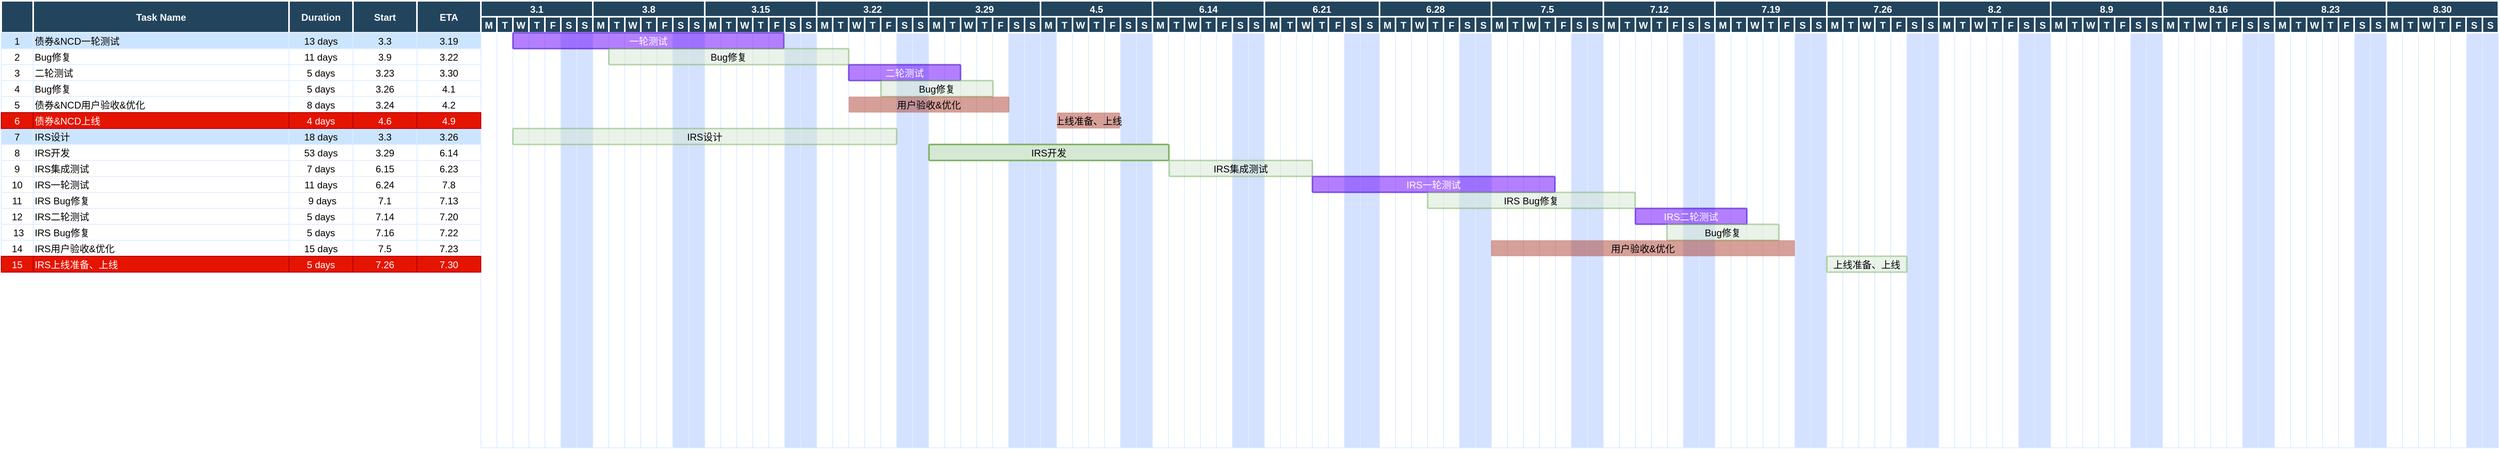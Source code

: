 <mxfile version="14.4.5" type="github">
  <diagram name="Page-1" id="8378b5f6-a2b2-b727-a746-972ab9d02e00">
    <mxGraphModel dx="2942" dy="1162" grid="1" gridSize="10" guides="1" tooltips="1" connect="0" arrows="1" fold="1" page="1" pageScale="1.5" pageWidth="1169" pageHeight="827" background="#ffffff" math="0" shadow="0">
      <root>
        <mxCell id="0" />
        <mxCell id="1" parent="0" />
        <mxCell id="63" value="7" style="strokeColor=#DEEDFF;fillColor=#CCE5FF;" parent="1" vertex="1">
          <mxGeometry x="86.5" y="500" width="40" height="20" as="geometry" />
        </mxCell>
        <mxCell id="64" value="IRS设计" style="align=left;strokeColor=#DEEDFF;fillColor=#CCE5FF;" parent="1" vertex="1">
          <mxGeometry x="126.5" y="500" width="320" height="20" as="geometry" />
        </mxCell>
        <mxCell id="65" value="18 days" style="strokeColor=#DEEDFF;fillColor=#CCE5FF;" parent="1" vertex="1">
          <mxGeometry x="446.5" y="500" width="80.0" height="20" as="geometry" />
        </mxCell>
        <mxCell id="66" value="3.3" style="strokeColor=#DEEDFF;fillColor=#CCE5FF;" parent="1" vertex="1">
          <mxGeometry x="526.5" y="500" width="80.0" height="20" as="geometry" />
        </mxCell>
        <mxCell id="67" value="3.26" style="strokeColor=#DEEDFF;fillColor=#CCE5FF;" parent="1" vertex="1">
          <mxGeometry x="606.5" y="500.0" width="80.0" height="20" as="geometry" />
        </mxCell>
        <mxCell id="68" value="" style="strokeColor=#DEEDFF" parent="1" vertex="1">
          <mxGeometry x="686.5" y="380.0" width="20" height="520" as="geometry" />
        </mxCell>
        <mxCell id="69" value="9" style="strokeColor=#DEEDFF;fillColor=#FFFFFF;" parent="1" vertex="1">
          <mxGeometry x="86.5" y="540.0" width="40" height="20" as="geometry" />
        </mxCell>
        <mxCell id="71" value="7 days" style="strokeColor=#DEEDFF;fillColor=#FFFFFF;" parent="1" vertex="1">
          <mxGeometry x="446.5" y="540.0" width="80.0" height="20" as="geometry" />
        </mxCell>
        <mxCell id="72" value="6.15" style="strokeColor=#DEEDFF;fillColor=#FFFFFF;" parent="1" vertex="1">
          <mxGeometry x="526.5" y="540.0" width="80.0" height="20" as="geometry" />
        </mxCell>
        <mxCell id="73" value="6.23" style="strokeColor=#DEEDFF;fillColor=#FFFFFF;" parent="1" vertex="1">
          <mxGeometry x="606.5" y="540.0" width="80.0" height="20" as="geometry" />
        </mxCell>
        <mxCell id="74" value="10" style="strokeColor=#DEEDFF" parent="1" vertex="1">
          <mxGeometry x="86.5" y="560" width="40" height="20" as="geometry" />
        </mxCell>
        <mxCell id="76" value="11 days" style="strokeColor=#DEEDFF" parent="1" vertex="1">
          <mxGeometry x="446.5" y="560" width="80" height="20" as="geometry" />
        </mxCell>
        <mxCell id="77" value="6.24" style="strokeColor=#DEEDFF" parent="1" vertex="1">
          <mxGeometry x="526.5" y="560.0" width="80.0" height="20" as="geometry" />
        </mxCell>
        <mxCell id="78" value="7.8" style="strokeColor=#DEEDFF" parent="1" vertex="1">
          <mxGeometry x="606.5" y="560" width="80.0" height="20" as="geometry" />
        </mxCell>
        <mxCell id="79" value="11" style="strokeColor=#DEEDFF" parent="1" vertex="1">
          <mxGeometry x="86.5" y="580" width="40" height="20" as="geometry" />
        </mxCell>
        <mxCell id="81" value="9 days" style="strokeColor=#DEEDFF" parent="1" vertex="1">
          <mxGeometry x="446.5" y="580" width="83.5" height="20" as="geometry" />
        </mxCell>
        <mxCell id="82" value="7.1" style="strokeColor=#DEEDFF" parent="1" vertex="1">
          <mxGeometry x="526.5" y="580.0" width="80.0" height="20" as="geometry" />
        </mxCell>
        <mxCell id="83" value="7.13" style="strokeColor=#DEEDFF" parent="1" vertex="1">
          <mxGeometry x="606.5" y="580.0" width="80.0" height="20" as="geometry" />
        </mxCell>
        <mxCell id="84" value="12" style="strokeColor=#DEEDFF" parent="1" vertex="1">
          <mxGeometry x="86.5" y="600.0" width="40" height="20" as="geometry" />
        </mxCell>
        <mxCell id="86" value="5 days" style="strokeColor=#DEEDFF" parent="1" vertex="1">
          <mxGeometry x="446.5" y="600.0" width="80.0" height="20" as="geometry" />
        </mxCell>
        <mxCell id="87" value="7.14" style="strokeColor=#DEEDFF" parent="1" vertex="1">
          <mxGeometry x="526.5" y="600.0" width="80.0" height="20" as="geometry" />
        </mxCell>
        <mxCell id="88" value="7.20" style="strokeColor=#DEEDFF" parent="1" vertex="1">
          <mxGeometry x="606.5" y="600.0" width="80.0" height="20" as="geometry" />
        </mxCell>
        <mxCell id="89" value="13" style="strokeColor=#DEEDFF" parent="1" vertex="1">
          <mxGeometry x="86.5" y="620" width="43.5" height="20" as="geometry" />
        </mxCell>
        <mxCell id="91" value="5 days" style="strokeColor=#DEEDFF" parent="1" vertex="1">
          <mxGeometry x="446.5" y="620.0" width="80.0" height="20" as="geometry" />
        </mxCell>
        <mxCell id="92" value="7.16" style="strokeColor=#DEEDFF" parent="1" vertex="1">
          <mxGeometry x="526.5" y="620.0" width="80.0" height="20" as="geometry" />
        </mxCell>
        <mxCell id="93" value="7.22" style="strokeColor=#DEEDFF" parent="1" vertex="1">
          <mxGeometry x="606.5" y="620.0" width="80.0" height="20" as="geometry" />
        </mxCell>
        <mxCell id="94" value="14" style="strokeColor=#DEEDFF" parent="1" vertex="1">
          <mxGeometry x="86.5" y="640.0" width="40" height="20" as="geometry" />
        </mxCell>
        <mxCell id="96" value="15 days" style="strokeColor=#DEEDFF" parent="1" vertex="1">
          <mxGeometry x="446.5" y="640.0" width="80.0" height="20" as="geometry" />
        </mxCell>
        <mxCell id="97" value="7.5" style="strokeColor=#DEEDFF" parent="1" vertex="1">
          <mxGeometry x="526.5" y="640.0" width="80.0" height="20" as="geometry" />
        </mxCell>
        <mxCell id="98" value="7.23" style="strokeColor=#DEEDFF" parent="1" vertex="1">
          <mxGeometry x="606.5" y="640.0" width="80.0" height="20" as="geometry" />
        </mxCell>
        <mxCell id="99" value="15" style="strokeColor=#B20000;fillColor=#e51400;fontColor=#ffffff;" parent="1" vertex="1">
          <mxGeometry x="86.5" y="660.0" width="40" height="20" as="geometry" />
        </mxCell>
        <mxCell id="101" value="5 days" style="strokeColor=#B20000;fillColor=#e51400;fontColor=#ffffff;" parent="1" vertex="1">
          <mxGeometry x="446.5" y="660.0" width="80.0" height="20" as="geometry" />
        </mxCell>
        <mxCell id="102" value="7.26" style="strokeColor=#B20000;fillColor=#e51400;fontColor=#ffffff;" parent="1" vertex="1">
          <mxGeometry x="526.5" y="660.0" width="80.0" height="20" as="geometry" />
        </mxCell>
        <mxCell id="103" value="7.30" style="strokeColor=#B20000;fillColor=#e51400;fontColor=#ffffff;" parent="1" vertex="1">
          <mxGeometry x="606.5" y="660.0" width="80.0" height="20" as="geometry" />
        </mxCell>
        <mxCell id="194" value="" style="strokeColor=#DEEDFF" parent="1" vertex="1">
          <mxGeometry x="706.5" y="380.0" width="20" height="520" as="geometry" />
        </mxCell>
        <mxCell id="195" value="" style="strokeColor=#DEEDFF" parent="1" vertex="1">
          <mxGeometry x="726.5" y="380.0" width="20" height="520" as="geometry" />
        </mxCell>
        <mxCell id="196" value="" style="strokeColor=#DEEDFF" parent="1" vertex="1">
          <mxGeometry x="746.5" y="380.0" width="20" height="520" as="geometry" />
        </mxCell>
        <mxCell id="197" value="" style="strokeColor=#DEEDFF" parent="1" vertex="1">
          <mxGeometry x="766.5" y="380.0" width="20" height="520" as="geometry" />
        </mxCell>
        <mxCell id="198" value="" style="strokeColor=#DEEDFF;fillColor=#D4E1FF" parent="1" vertex="1">
          <mxGeometry x="786.5" y="380.0" width="20" height="520" as="geometry" />
        </mxCell>
        <mxCell id="199" value="" style="strokeColor=#DEEDFF;fillColor=#D4E1FF" parent="1" vertex="1">
          <mxGeometry x="806.5" y="380.0" width="20" height="520" as="geometry" />
        </mxCell>
        <mxCell id="200" value="" style="strokeColor=#DEEDFF" parent="1" vertex="1">
          <mxGeometry x="826.5" y="380.0" width="20" height="520" as="geometry" />
        </mxCell>
        <mxCell id="201" value="" style="strokeColor=#DEEDFF" parent="1" vertex="1">
          <mxGeometry x="846.5" y="380.0" width="20" height="520" as="geometry" />
        </mxCell>
        <mxCell id="202" value="" style="strokeColor=#DEEDFF" parent="1" vertex="1">
          <mxGeometry x="866.5" y="380.0" width="20" height="520" as="geometry" />
        </mxCell>
        <mxCell id="203" value="" style="strokeColor=#DEEDFF" parent="1" vertex="1">
          <mxGeometry x="886.5" y="380.0" width="20" height="520" as="geometry" />
        </mxCell>
        <mxCell id="204" value="" style="strokeColor=#DEEDFF" parent="1" vertex="1">
          <mxGeometry x="906.5" y="380.0" width="20" height="520" as="geometry" />
        </mxCell>
        <mxCell id="205" value="" style="strokeColor=#DEEDFF;fillColor=#D4E1FF" parent="1" vertex="1">
          <mxGeometry x="926.5" y="380.0" width="20" height="520" as="geometry" />
        </mxCell>
        <mxCell id="206" value="" style="strokeColor=#DEEDFF;fillColor=#D4E1FF" parent="1" vertex="1">
          <mxGeometry x="946.5" y="380.0" width="20" height="520" as="geometry" />
        </mxCell>
        <mxCell id="207" value="" style="strokeColor=#DEEDFF" parent="1" vertex="1">
          <mxGeometry x="966.5" y="380.0" width="20" height="520" as="geometry" />
        </mxCell>
        <mxCell id="208" value="" style="strokeColor=#DEEDFF" parent="1" vertex="1">
          <mxGeometry x="986.5" y="380.0" width="20" height="520" as="geometry" />
        </mxCell>
        <mxCell id="209" value="" style="strokeColor=#DEEDFF" parent="1" vertex="1">
          <mxGeometry x="1006.5" y="380.0" width="20" height="520" as="geometry" />
        </mxCell>
        <mxCell id="210" value="" style="strokeColor=#DEEDFF" parent="1" vertex="1">
          <mxGeometry x="1026.5" y="380.0" width="20" height="520" as="geometry" />
        </mxCell>
        <mxCell id="211" value="" style="strokeColor=#DEEDFF" parent="1" vertex="1">
          <mxGeometry x="1046.5" y="380.0" width="20" height="520" as="geometry" />
        </mxCell>
        <mxCell id="212" value="" style="strokeColor=#DEEDFF;fillColor=#D4E1FF" parent="1" vertex="1">
          <mxGeometry x="1066.5" y="380.0" width="20" height="520" as="geometry" />
        </mxCell>
        <mxCell id="213" value="" style="strokeColor=#DEEDFF;fillColor=#D4E1FF" parent="1" vertex="1">
          <mxGeometry x="1086.5" y="380.0" width="20" height="520" as="geometry" />
        </mxCell>
        <mxCell id="214" value="" style="strokeColor=#DEEDFF" parent="1" vertex="1">
          <mxGeometry x="1106.5" y="380.0" width="20" height="520" as="geometry" />
        </mxCell>
        <mxCell id="215" value="" style="strokeColor=#DEEDFF" parent="1" vertex="1">
          <mxGeometry x="1126.5" y="380.0" width="20" height="520" as="geometry" />
        </mxCell>
        <mxCell id="216" value="" style="strokeColor=#DEEDFF" parent="1" vertex="1">
          <mxGeometry x="1146.5" y="380.0" width="20" height="520" as="geometry" />
        </mxCell>
        <mxCell id="217" value="" style="strokeColor=#DEEDFF" parent="1" vertex="1">
          <mxGeometry x="1166.5" y="380.0" width="20" height="520" as="geometry" />
        </mxCell>
        <mxCell id="218" value="" style="strokeColor=#DEEDFF" parent="1" vertex="1">
          <mxGeometry x="1186.5" y="380.0" width="20" height="520" as="geometry" />
        </mxCell>
        <mxCell id="219" value="" style="strokeColor=#DEEDFF;fillColor=#D4E1FF" parent="1" vertex="1">
          <mxGeometry x="1206.5" y="380.0" width="20" height="520" as="geometry" />
        </mxCell>
        <mxCell id="220" value="" style="strokeColor=#DEEDFF;fillColor=#D4E1FF" parent="1" vertex="1">
          <mxGeometry x="1226.5" y="380.0" width="20" height="520" as="geometry" />
        </mxCell>
        <mxCell id="221" value="" style="strokeColor=#DEEDFF" parent="1" vertex="1">
          <mxGeometry x="1246.5" y="380.0" width="20" height="520" as="geometry" />
        </mxCell>
        <mxCell id="222" value="" style="strokeColor=#DEEDFF" parent="1" vertex="1">
          <mxGeometry x="1266.5" y="380.0" width="20" height="520" as="geometry" />
        </mxCell>
        <mxCell id="223" value="" style="strokeColor=#DEEDFF" parent="1" vertex="1">
          <mxGeometry x="1286.5" y="380.0" width="20" height="520" as="geometry" />
        </mxCell>
        <mxCell id="224" value="" style="strokeColor=#DEEDFF" parent="1" vertex="1">
          <mxGeometry x="1306.5" y="380.0" width="20" height="520" as="geometry" />
        </mxCell>
        <mxCell id="225" value="" style="strokeColor=#DEEDFF" parent="1" vertex="1">
          <mxGeometry x="1326.5" y="380.0" width="20" height="520" as="geometry" />
        </mxCell>
        <mxCell id="226" value="" style="strokeColor=#DEEDFF;fillColor=#D4E1FF" parent="1" vertex="1">
          <mxGeometry x="1346.5" y="380.0" width="20" height="520" as="geometry" />
        </mxCell>
        <mxCell id="227" value="" style="strokeColor=#DEEDFF;fillColor=#D4E1FF" parent="1" vertex="1">
          <mxGeometry x="1366.5" y="380.0" width="20" height="520" as="geometry" />
        </mxCell>
        <mxCell id="228" value="" style="strokeColor=#DEEDFF" parent="1" vertex="1">
          <mxGeometry x="1386.5" y="380.0" width="20" height="520" as="geometry" />
        </mxCell>
        <mxCell id="229" value="" style="strokeColor=#DEEDFF" parent="1" vertex="1">
          <mxGeometry x="1406.5" y="380.0" width="20" height="520" as="geometry" />
        </mxCell>
        <mxCell id="230" value="" style="strokeColor=#DEEDFF" parent="1" vertex="1">
          <mxGeometry x="1426.5" y="380.0" width="20" height="520" as="geometry" />
        </mxCell>
        <mxCell id="231" value="" style="strokeColor=#DEEDFF" parent="1" vertex="1">
          <mxGeometry x="1446.5" y="380.0" width="20" height="520" as="geometry" />
        </mxCell>
        <mxCell id="232" value="" style="strokeColor=#DEEDFF" parent="1" vertex="1">
          <mxGeometry x="1466.5" y="380.0" width="20" height="520" as="geometry" />
        </mxCell>
        <mxCell id="233" value="" style="strokeColor=#DEEDFF;fillColor=#D4E1FF" parent="1" vertex="1">
          <mxGeometry x="1486.5" y="380.0" width="20" height="520" as="geometry" />
        </mxCell>
        <mxCell id="234" value="" style="strokeColor=#DEEDFF;fillColor=#D4E1FF" parent="1" vertex="1">
          <mxGeometry x="1506.5" y="380.0" width="20" height="520" as="geometry" />
        </mxCell>
        <mxCell id="235" value="" style="strokeColor=#DEEDFF" parent="1" vertex="1">
          <mxGeometry x="1526.5" y="380.0" width="20" height="520" as="geometry" />
        </mxCell>
        <mxCell id="236" value="" style="strokeColor=#DEEDFF" parent="1" vertex="1">
          <mxGeometry x="1546.5" y="380.0" width="20" height="520" as="geometry" />
        </mxCell>
        <mxCell id="237" value="" style="strokeColor=#DEEDFF" parent="1" vertex="1">
          <mxGeometry x="1566.5" y="380.0" width="20" height="520" as="geometry" />
        </mxCell>
        <mxCell id="238" value="" style="strokeColor=#DEEDFF" parent="1" vertex="1">
          <mxGeometry x="1586.5" y="380.0" width="20" height="520" as="geometry" />
        </mxCell>
        <mxCell id="239" value="" style="strokeColor=#DEEDFF" parent="1" vertex="1">
          <mxGeometry x="1606.5" y="380.0" width="20" height="520" as="geometry" />
        </mxCell>
        <mxCell id="240" value="" style="strokeColor=#DEEDFF;fillColor=#D4E1FF" parent="1" vertex="1">
          <mxGeometry x="1626.5" y="380.0" width="20" height="520" as="geometry" />
        </mxCell>
        <mxCell id="241" value="" style="strokeColor=#DEEDFF;fillColor=#D4E1FF" parent="1" vertex="1">
          <mxGeometry x="1646.5" y="380.0" width="20" height="520" as="geometry" />
        </mxCell>
        <mxCell id="2" value="Task Name" style="fillColor=#23445D;strokeColor=#FFFFFF;strokeWidth=2;fontColor=#FFFFFF;fontStyle=1" parent="1" vertex="1">
          <mxGeometry x="126.5" y="340" width="320" height="40" as="geometry" />
        </mxCell>
        <mxCell id="3" value="" style="fillColor=#23445D;strokeColor=#FFFFFF;strokeWidth=2;fontColor=#FFFFFF;fontStyle=1" parent="1" vertex="1">
          <mxGeometry x="86.5" y="340" width="40" height="40" as="geometry" />
        </mxCell>
        <mxCell id="4" value="3.1" style="fillColor=#23445D;strokeColor=#FFFFFF;strokeWidth=2;fontColor=#FFFFFF;fontStyle=1" parent="1" vertex="1">
          <mxGeometry x="686.5" y="340.0" width="140" height="20" as="geometry" />
        </mxCell>
        <mxCell id="5" value="M" style="fillColor=#23445D;strokeColor=#FFFFFF;strokeWidth=2;fontColor=#FFFFFF;fontStyle=1" parent="1" vertex="1">
          <mxGeometry x="686.5" y="360.0" width="20" height="20" as="geometry" />
        </mxCell>
        <mxCell id="6" value="T" style="fillColor=#23445D;strokeColor=#FFFFFF;strokeWidth=2;fontColor=#FFFFFF;fontStyle=1" parent="1" vertex="1">
          <mxGeometry x="706.5" y="360.0" width="20" height="20" as="geometry" />
        </mxCell>
        <mxCell id="7" value="W" style="fillColor=#23445D;strokeColor=#FFFFFF;strokeWidth=2;fontColor=#FFFFFF;fontStyle=1" parent="1" vertex="1">
          <mxGeometry x="726.5" y="360.0" width="20" height="20" as="geometry" />
        </mxCell>
        <mxCell id="8" value="T" style="fillColor=#23445D;strokeColor=#FFFFFF;strokeWidth=2;fontColor=#FFFFFF;fontStyle=1" parent="1" vertex="1">
          <mxGeometry x="746.5" y="360.0" width="20" height="20" as="geometry" />
        </mxCell>
        <mxCell id="9" value="F" style="fillColor=#23445D;strokeColor=#FFFFFF;strokeWidth=2;fontColor=#FFFFFF;fontStyle=1" parent="1" vertex="1">
          <mxGeometry x="766.5" y="360.0" width="20" height="20" as="geometry" />
        </mxCell>
        <mxCell id="10" value="S" style="fillColor=#23445D;strokeColor=#FFFFFF;strokeWidth=2;fontColor=#FFFFFF;fontStyle=1" parent="1" vertex="1">
          <mxGeometry x="786.5" y="360.0" width="20" height="20" as="geometry" />
        </mxCell>
        <mxCell id="11" value="S" style="fillColor=#23445D;strokeColor=#FFFFFF;strokeWidth=2;fontColor=#FFFFFF;fontStyle=1" parent="1" vertex="1">
          <mxGeometry x="806.5" y="360.0" width="20" height="20" as="geometry" />
        </mxCell>
        <mxCell id="12" value="Duration" style="fillColor=#23445D;strokeColor=#FFFFFF;strokeWidth=2;fontColor=#FFFFFF;fontStyle=1" parent="1" vertex="1">
          <mxGeometry x="446.5" y="340.0" width="80.0" height="40.0" as="geometry" />
        </mxCell>
        <mxCell id="13" value="Start" style="fillColor=#23445D;strokeColor=#FFFFFF;strokeWidth=2;fontColor=#FFFFFF;fontStyle=1" parent="1" vertex="1">
          <mxGeometry x="526.5" y="340.0" width="80.0" height="40.0" as="geometry" />
        </mxCell>
        <mxCell id="14" value="ETA" style="fillColor=#23445D;strokeColor=#FFFFFF;strokeWidth=2;fontColor=#FFFFFF;fontStyle=1" parent="1" vertex="1">
          <mxGeometry x="606.5" y="340.0" width="80.0" height="40.0" as="geometry" />
        </mxCell>
        <mxCell id="15" value="3.8" style="fillColor=#23445D;strokeColor=#FFFFFF;strokeWidth=2;fontColor=#FFFFFF;fontStyle=1" parent="1" vertex="1">
          <mxGeometry x="826.5" y="340.0" width="140" height="20" as="geometry" />
        </mxCell>
        <mxCell id="16" value="M" style="fillColor=#23445D;strokeColor=#FFFFFF;strokeWidth=2;fontColor=#FFFFFF;fontStyle=1" parent="1" vertex="1">
          <mxGeometry x="826.5" y="360.0" width="20" height="20" as="geometry" />
        </mxCell>
        <mxCell id="17" value="T" style="fillColor=#23445D;strokeColor=#FFFFFF;strokeWidth=2;fontColor=#FFFFFF;fontStyle=1" parent="1" vertex="1">
          <mxGeometry x="846.5" y="360.0" width="20" height="20" as="geometry" />
        </mxCell>
        <mxCell id="18" value="W" style="fillColor=#23445D;strokeColor=#FFFFFF;strokeWidth=2;fontColor=#FFFFFF;fontStyle=1" parent="1" vertex="1">
          <mxGeometry x="866.5" y="360.0" width="20" height="20" as="geometry" />
        </mxCell>
        <mxCell id="19" value="T" style="fillColor=#23445D;strokeColor=#FFFFFF;strokeWidth=2;fontColor=#FFFFFF;fontStyle=1" parent="1" vertex="1">
          <mxGeometry x="886.5" y="360.0" width="20" height="20" as="geometry" />
        </mxCell>
        <mxCell id="20" value="F" style="fillColor=#23445D;strokeColor=#FFFFFF;strokeWidth=2;fontColor=#FFFFFF;fontStyle=1" parent="1" vertex="1">
          <mxGeometry x="906.5" y="360.0" width="20" height="20" as="geometry" />
        </mxCell>
        <mxCell id="21" value="S" style="fillColor=#23445D;strokeColor=#FFFFFF;strokeWidth=2;fontColor=#FFFFFF;fontStyle=1" parent="1" vertex="1">
          <mxGeometry x="926.5" y="360.0" width="20" height="20" as="geometry" />
        </mxCell>
        <mxCell id="22" value="S" style="fillColor=#23445D;strokeColor=#FFFFFF;strokeWidth=2;fontColor=#FFFFFF;fontStyle=1" parent="1" vertex="1">
          <mxGeometry x="946.5" y="360.0" width="20" height="20" as="geometry" />
        </mxCell>
        <mxCell id="23" value="3.15" style="fillColor=#23445D;strokeColor=#FFFFFF;strokeWidth=2;fontColor=#FFFFFF;fontStyle=1" parent="1" vertex="1">
          <mxGeometry x="966.5" y="340.0" width="140" height="20" as="geometry" />
        </mxCell>
        <mxCell id="24" value="M" style="fillColor=#23445D;strokeColor=#FFFFFF;strokeWidth=2;fontColor=#FFFFFF;fontStyle=1" parent="1" vertex="1">
          <mxGeometry x="966.5" y="360.0" width="20" height="20" as="geometry" />
        </mxCell>
        <mxCell id="25" value="T" style="fillColor=#23445D;strokeColor=#FFFFFF;strokeWidth=2;fontColor=#FFFFFF;fontStyle=1" parent="1" vertex="1">
          <mxGeometry x="986.5" y="360.0" width="20" height="20" as="geometry" />
        </mxCell>
        <mxCell id="26" value="W" style="fillColor=#23445D;strokeColor=#FFFFFF;strokeWidth=2;fontColor=#FFFFFF;fontStyle=1" parent="1" vertex="1">
          <mxGeometry x="1006.5" y="360.0" width="20" height="20" as="geometry" />
        </mxCell>
        <mxCell id="27" value="T" style="fillColor=#23445D;strokeColor=#FFFFFF;strokeWidth=2;fontColor=#FFFFFF;fontStyle=1" parent="1" vertex="1">
          <mxGeometry x="1026.5" y="360.0" width="20" height="20" as="geometry" />
        </mxCell>
        <mxCell id="28" value="F" style="fillColor=#23445D;strokeColor=#FFFFFF;strokeWidth=2;fontColor=#FFFFFF;fontStyle=1" parent="1" vertex="1">
          <mxGeometry x="1046.5" y="360.0" width="20" height="20" as="geometry" />
        </mxCell>
        <mxCell id="29" value="S" style="fillColor=#23445D;strokeColor=#FFFFFF;strokeWidth=2;fontColor=#FFFFFF;fontStyle=1" parent="1" vertex="1">
          <mxGeometry x="1066.5" y="360.0" width="20" height="20" as="geometry" />
        </mxCell>
        <mxCell id="30" value="S" style="fillColor=#23445D;strokeColor=#FFFFFF;strokeWidth=2;fontColor=#FFFFFF;fontStyle=1" parent="1" vertex="1">
          <mxGeometry x="1086.5" y="360.0" width="20" height="20" as="geometry" />
        </mxCell>
        <mxCell id="31" value="3.22" style="fillColor=#23445D;strokeColor=#FFFFFF;strokeWidth=2;fontColor=#FFFFFF;fontStyle=1" parent="1" vertex="1">
          <mxGeometry x="1106.5" y="340.0" width="140" height="20" as="geometry" />
        </mxCell>
        <mxCell id="32" value="M" style="fillColor=#23445D;strokeColor=#FFFFFF;strokeWidth=2;fontColor=#FFFFFF;fontStyle=1" parent="1" vertex="1">
          <mxGeometry x="1106.5" y="360.0" width="20" height="20" as="geometry" />
        </mxCell>
        <mxCell id="33" value="T" style="fillColor=#23445D;strokeColor=#FFFFFF;strokeWidth=2;fontColor=#FFFFFF;fontStyle=1" parent="1" vertex="1">
          <mxGeometry x="1126.5" y="360.0" width="20" height="20" as="geometry" />
        </mxCell>
        <mxCell id="34" value="W" style="fillColor=#23445D;strokeColor=#FFFFFF;strokeWidth=2;fontColor=#FFFFFF;fontStyle=1" parent="1" vertex="1">
          <mxGeometry x="1146.5" y="360.0" width="20" height="20" as="geometry" />
        </mxCell>
        <mxCell id="35" value="T" style="fillColor=#23445D;strokeColor=#FFFFFF;strokeWidth=2;fontColor=#FFFFFF;fontStyle=1" parent="1" vertex="1">
          <mxGeometry x="1166.5" y="360.0" width="20" height="20" as="geometry" />
        </mxCell>
        <mxCell id="36" value="F" style="fillColor=#23445D;strokeColor=#FFFFFF;strokeWidth=2;fontColor=#FFFFFF;fontStyle=1" parent="1" vertex="1">
          <mxGeometry x="1186.5" y="360" width="20" height="20" as="geometry" />
        </mxCell>
        <mxCell id="37" value="S" style="fillColor=#23445D;strokeColor=#FFFFFF;strokeWidth=2;fontColor=#FFFFFF;fontStyle=1" parent="1" vertex="1">
          <mxGeometry x="1206.5" y="360" width="20" height="20" as="geometry" />
        </mxCell>
        <mxCell id="38" value="S" style="fillColor=#23445D;strokeColor=#FFFFFF;strokeWidth=2;fontColor=#FFFFFF;fontStyle=1" parent="1" vertex="1">
          <mxGeometry x="1226.5" y="360" width="20" height="20" as="geometry" />
        </mxCell>
        <mxCell id="39" value="3.29" style="fillColor=#23445D;strokeColor=#FFFFFF;strokeWidth=2;fontColor=#FFFFFF;fontStyle=1" parent="1" vertex="1">
          <mxGeometry x="1246.5" y="340.0" width="140" height="20" as="geometry" />
        </mxCell>
        <mxCell id="40" value="M" style="fillColor=#23445D;strokeColor=#FFFFFF;strokeWidth=2;fontColor=#FFFFFF;fontStyle=1" parent="1" vertex="1">
          <mxGeometry x="1246.5" y="360.0" width="20" height="20" as="geometry" />
        </mxCell>
        <mxCell id="41" value="T" style="fillColor=#23445D;strokeColor=#FFFFFF;strokeWidth=2;fontColor=#FFFFFF;fontStyle=1" parent="1" vertex="1">
          <mxGeometry x="1266.5" y="360.0" width="20" height="20" as="geometry" />
        </mxCell>
        <mxCell id="42" value="W" style="fillColor=#23445D;strokeColor=#FFFFFF;strokeWidth=2;fontColor=#FFFFFF;fontStyle=1" parent="1" vertex="1">
          <mxGeometry x="1286.5" y="360.0" width="20" height="20" as="geometry" />
        </mxCell>
        <mxCell id="43" value="T" style="fillColor=#23445D;strokeColor=#FFFFFF;strokeWidth=2;fontColor=#FFFFFF;fontStyle=1" parent="1" vertex="1">
          <mxGeometry x="1306.5" y="360.0" width="20" height="20" as="geometry" />
        </mxCell>
        <mxCell id="44" value="F" style="fillColor=#23445D;strokeColor=#FFFFFF;strokeWidth=2;fontColor=#FFFFFF;fontStyle=1" parent="1" vertex="1">
          <mxGeometry x="1326.5" y="360" width="20" height="20" as="geometry" />
        </mxCell>
        <mxCell id="45" value="S" style="fillColor=#23445D;strokeColor=#FFFFFF;strokeWidth=2;fontColor=#FFFFFF;fontStyle=1" parent="1" vertex="1">
          <mxGeometry x="1346.5" y="360" width="20" height="20" as="geometry" />
        </mxCell>
        <mxCell id="46" value="S" style="fillColor=#23445D;strokeColor=#FFFFFF;strokeWidth=2;fontColor=#FFFFFF;fontStyle=1" parent="1" vertex="1">
          <mxGeometry x="1366.5" y="360" width="20" height="20" as="geometry" />
        </mxCell>
        <mxCell id="47" value="4.5" style="fillColor=#23445D;strokeColor=#FFFFFF;strokeWidth=2;fontColor=#FFFFFF;fontStyle=1" parent="1" vertex="1">
          <mxGeometry x="1386.5" y="340" width="140" height="20" as="geometry" />
        </mxCell>
        <mxCell id="48" value="M" style="fillColor=#23445D;strokeColor=#FFFFFF;strokeWidth=2;fontColor=#FFFFFF;fontStyle=1" parent="1" vertex="1">
          <mxGeometry x="1386.5" y="360" width="20" height="20" as="geometry" />
        </mxCell>
        <mxCell id="49" value="T" style="fillColor=#23445D;strokeColor=#FFFFFF;strokeWidth=2;fontColor=#FFFFFF;fontStyle=1" parent="1" vertex="1">
          <mxGeometry x="1406.5" y="360" width="20" height="20" as="geometry" />
        </mxCell>
        <mxCell id="50" value="W" style="fillColor=#23445D;strokeColor=#FFFFFF;strokeWidth=2;fontColor=#FFFFFF;fontStyle=1" parent="1" vertex="1">
          <mxGeometry x="1426.5" y="360" width="20" height="20" as="geometry" />
        </mxCell>
        <mxCell id="51" value="T" style="fillColor=#23445D;strokeColor=#FFFFFF;strokeWidth=2;fontColor=#FFFFFF;fontStyle=1" parent="1" vertex="1">
          <mxGeometry x="1446.5" y="360" width="20" height="20" as="geometry" />
        </mxCell>
        <mxCell id="52" value="F" style="fillColor=#23445D;strokeColor=#FFFFFF;strokeWidth=2;fontColor=#FFFFFF;fontStyle=1" parent="1" vertex="1">
          <mxGeometry x="1466.5" y="360" width="20" height="20" as="geometry" />
        </mxCell>
        <mxCell id="53" value="S" style="fillColor=#23445D;strokeColor=#FFFFFF;strokeWidth=2;fontColor=#FFFFFF;fontStyle=1" parent="1" vertex="1">
          <mxGeometry x="1486.5" y="360" width="20" height="20" as="geometry" />
        </mxCell>
        <mxCell id="54" value="S" style="fillColor=#23445D;strokeColor=#FFFFFF;strokeWidth=2;fontColor=#FFFFFF;fontStyle=1" parent="1" vertex="1">
          <mxGeometry x="1506.5" y="360" width="20" height="20" as="geometry" />
        </mxCell>
        <mxCell id="55" value="6.14" style="fillColor=#23445D;strokeColor=#FFFFFF;strokeWidth=2;fontColor=#FFFFFF;fontStyle=1" parent="1" vertex="1">
          <mxGeometry x="1526.5" y="340.0" width="140" height="20" as="geometry" />
        </mxCell>
        <mxCell id="56" value="M" style="fillColor=#23445D;strokeColor=#FFFFFF;strokeWidth=2;fontColor=#FFFFFF;fontStyle=1" parent="1" vertex="1">
          <mxGeometry x="1526.5" y="360.0" width="20" height="20" as="geometry" />
        </mxCell>
        <mxCell id="57" value="T" style="fillColor=#23445D;strokeColor=#FFFFFF;strokeWidth=2;fontColor=#FFFFFF;fontStyle=1" parent="1" vertex="1">
          <mxGeometry x="1546.5" y="360.0" width="20" height="20" as="geometry" />
        </mxCell>
        <mxCell id="58" value="W" style="fillColor=#23445D;strokeColor=#FFFFFF;strokeWidth=2;fontColor=#FFFFFF;fontStyle=1" parent="1" vertex="1">
          <mxGeometry x="1566.5" y="360.0" width="20" height="20" as="geometry" />
        </mxCell>
        <mxCell id="59" value="T" style="fillColor=#23445D;strokeColor=#FFFFFF;strokeWidth=2;fontColor=#FFFFFF;fontStyle=1" parent="1" vertex="1">
          <mxGeometry x="1586.5" y="360.0" width="20" height="20" as="geometry" />
        </mxCell>
        <mxCell id="60" value="F" style="fillColor=#23445D;strokeColor=#FFFFFF;strokeWidth=2;fontColor=#FFFFFF;fontStyle=1" parent="1" vertex="1">
          <mxGeometry x="1606.5" y="360.0" width="20" height="20" as="geometry" />
        </mxCell>
        <mxCell id="61" value="S" style="fillColor=#23445D;strokeColor=#FFFFFF;strokeWidth=2;fontColor=#FFFFFF;fontStyle=1" parent="1" vertex="1">
          <mxGeometry x="1626.5" y="360.0" width="20" height="20" as="geometry" />
        </mxCell>
        <mxCell id="62" value="S" style="fillColor=#23445D;strokeColor=#FFFFFF;strokeWidth=2;fontColor=#FFFFFF;fontStyle=1" parent="1" vertex="1">
          <mxGeometry x="1646.5" y="360.0" width="20" height="20" as="geometry" />
        </mxCell>
        <mxCell id="4FHNyfsBTji11Bc5UO98-298" value="" style="strokeColor=#DEEDFF" parent="1" vertex="1">
          <mxGeometry x="1666.5" y="380.0" width="24" height="520" as="geometry" />
        </mxCell>
        <mxCell id="4FHNyfsBTji11Bc5UO98-299" value="" style="strokeColor=#DEEDFF" parent="1" vertex="1">
          <mxGeometry x="1686.5" y="380.0" width="24" height="520" as="geometry" />
        </mxCell>
        <mxCell id="4FHNyfsBTji11Bc5UO98-300" value="" style="strokeColor=#DEEDFF" parent="1" vertex="1">
          <mxGeometry x="1706.5" y="380.0" width="24" height="520" as="geometry" />
        </mxCell>
        <mxCell id="4FHNyfsBTji11Bc5UO98-301" value="" style="strokeColor=#DEEDFF" parent="1" vertex="1">
          <mxGeometry x="1726.5" y="380.0" width="24" height="520" as="geometry" />
        </mxCell>
        <mxCell id="4FHNyfsBTji11Bc5UO98-302" value="" style="strokeColor=#DEEDFF" parent="1" vertex="1">
          <mxGeometry x="1746.5" y="380.0" width="24" height="520" as="geometry" />
        </mxCell>
        <mxCell id="4FHNyfsBTji11Bc5UO98-303" value="" style="strokeColor=#DEEDFF;fillColor=#D4E1FF" parent="1" vertex="1">
          <mxGeometry x="1766.5" y="380.0" width="24" height="520" as="geometry" />
        </mxCell>
        <mxCell id="4FHNyfsBTji11Bc5UO98-304" value="" style="strokeColor=#DEEDFF;fillColor=#D4E1FF" parent="1" vertex="1">
          <mxGeometry x="1786.5" y="380.0" width="24" height="520" as="geometry" />
        </mxCell>
        <mxCell id="4FHNyfsBTji11Bc5UO98-305" value="6.21" style="fillColor=#23445D;strokeColor=#FFFFFF;strokeWidth=2;fontColor=#FFFFFF;fontStyle=1" parent="1" vertex="1">
          <mxGeometry x="1666.5" y="340.0" width="144" height="20" as="geometry" />
        </mxCell>
        <mxCell id="4FHNyfsBTji11Bc5UO98-306" value="M" style="fillColor=#23445D;strokeColor=#FFFFFF;strokeWidth=2;fontColor=#FFFFFF;fontStyle=1" parent="1" vertex="1">
          <mxGeometry x="1666.5" y="360.0" width="24" height="20" as="geometry" />
        </mxCell>
        <mxCell id="4FHNyfsBTji11Bc5UO98-307" value="T" style="fillColor=#23445D;strokeColor=#FFFFFF;strokeWidth=2;fontColor=#FFFFFF;fontStyle=1" parent="1" vertex="1">
          <mxGeometry x="1686.5" y="360.0" width="24" height="20" as="geometry" />
        </mxCell>
        <mxCell id="4FHNyfsBTji11Bc5UO98-308" value="W" style="fillColor=#23445D;strokeColor=#FFFFFF;strokeWidth=2;fontColor=#FFFFFF;fontStyle=1" parent="1" vertex="1">
          <mxGeometry x="1706.5" y="360.0" width="24" height="20" as="geometry" />
        </mxCell>
        <mxCell id="4FHNyfsBTji11Bc5UO98-309" value="T" style="fillColor=#23445D;strokeColor=#FFFFFF;strokeWidth=2;fontColor=#FFFFFF;fontStyle=1" parent="1" vertex="1">
          <mxGeometry x="1726.5" y="360.0" width="24" height="20" as="geometry" />
        </mxCell>
        <mxCell id="4FHNyfsBTji11Bc5UO98-310" value="F" style="fillColor=#23445D;strokeColor=#FFFFFF;strokeWidth=2;fontColor=#FFFFFF;fontStyle=1" parent="1" vertex="1">
          <mxGeometry x="1746.5" y="360.0" width="24" height="20" as="geometry" />
        </mxCell>
        <mxCell id="4FHNyfsBTji11Bc5UO98-311" value="S" style="fillColor=#23445D;strokeColor=#FFFFFF;strokeWidth=2;fontColor=#FFFFFF;fontStyle=1" parent="1" vertex="1">
          <mxGeometry x="1766.5" y="360.0" width="24" height="20" as="geometry" />
        </mxCell>
        <mxCell id="4FHNyfsBTji11Bc5UO98-312" value="S" style="fillColor=#23445D;strokeColor=#FFFFFF;strokeWidth=2;fontColor=#FFFFFF;fontStyle=1" parent="1" vertex="1">
          <mxGeometry x="1786.5" y="360.0" width="24" height="20" as="geometry" />
        </mxCell>
        <mxCell id="4FHNyfsBTji11Bc5UO98-317" value="" style="strokeColor=#DEEDFF" parent="1" vertex="1">
          <mxGeometry x="1810.5" y="380.0" width="20" height="520" as="geometry" />
        </mxCell>
        <mxCell id="4FHNyfsBTji11Bc5UO98-318" value="" style="strokeColor=#DEEDFF" parent="1" vertex="1">
          <mxGeometry x="1830.5" y="380.0" width="20" height="520" as="geometry" />
        </mxCell>
        <mxCell id="4FHNyfsBTji11Bc5UO98-319" value="" style="strokeColor=#DEEDFF" parent="1" vertex="1">
          <mxGeometry x="1850.5" y="380.0" width="20" height="520" as="geometry" />
        </mxCell>
        <mxCell id="4FHNyfsBTji11Bc5UO98-320" value="" style="strokeColor=#DEEDFF" parent="1" vertex="1">
          <mxGeometry x="1870.5" y="380.0" width="20" height="520" as="geometry" />
        </mxCell>
        <mxCell id="4FHNyfsBTji11Bc5UO98-321" value="" style="strokeColor=#DEEDFF" parent="1" vertex="1">
          <mxGeometry x="1890.5" y="380.0" width="20" height="520" as="geometry" />
        </mxCell>
        <mxCell id="4FHNyfsBTji11Bc5UO98-322" value="" style="strokeColor=#DEEDFF;fillColor=#D4E1FF" parent="1" vertex="1">
          <mxGeometry x="1910.5" y="380.0" width="20" height="520" as="geometry" />
        </mxCell>
        <mxCell id="4FHNyfsBTji11Bc5UO98-323" value="" style="strokeColor=#DEEDFF;fillColor=#D4E1FF" parent="1" vertex="1">
          <mxGeometry x="1930.5" y="380.0" width="20" height="520" as="geometry" />
        </mxCell>
        <mxCell id="4FHNyfsBTji11Bc5UO98-324" value="" style="strokeColor=#DEEDFF" parent="1" vertex="1">
          <mxGeometry x="1950.5" y="380.0" width="20" height="520" as="geometry" />
        </mxCell>
        <mxCell id="4FHNyfsBTji11Bc5UO98-325" value="" style="strokeColor=#DEEDFF" parent="1" vertex="1">
          <mxGeometry x="1970.5" y="380.0" width="20" height="520" as="geometry" />
        </mxCell>
        <mxCell id="4FHNyfsBTji11Bc5UO98-326" value="" style="strokeColor=#DEEDFF" parent="1" vertex="1">
          <mxGeometry x="1990.5" y="380.0" width="20" height="520" as="geometry" />
        </mxCell>
        <mxCell id="4FHNyfsBTji11Bc5UO98-327" value="" style="strokeColor=#DEEDFF" parent="1" vertex="1">
          <mxGeometry x="2010.5" y="380.0" width="20" height="520" as="geometry" />
        </mxCell>
        <mxCell id="4FHNyfsBTji11Bc5UO98-328" value="" style="strokeColor=#DEEDFF" parent="1" vertex="1">
          <mxGeometry x="2030.5" y="380.0" width="20" height="520" as="geometry" />
        </mxCell>
        <mxCell id="4FHNyfsBTji11Bc5UO98-329" value="" style="strokeColor=#DEEDFF;fillColor=#D4E1FF" parent="1" vertex="1">
          <mxGeometry x="2050.5" y="380.0" width="20" height="520" as="geometry" />
        </mxCell>
        <mxCell id="4FHNyfsBTji11Bc5UO98-330" value="" style="strokeColor=#DEEDFF;fillColor=#D4E1FF" parent="1" vertex="1">
          <mxGeometry x="2070.5" y="380.0" width="20" height="520" as="geometry" />
        </mxCell>
        <mxCell id="4FHNyfsBTji11Bc5UO98-338" value="6.28" style="fillColor=#23445D;strokeColor=#FFFFFF;strokeWidth=2;fontColor=#FFFFFF;fontStyle=1" parent="1" vertex="1">
          <mxGeometry x="1810.5" y="340.0" width="140" height="20" as="geometry" />
        </mxCell>
        <mxCell id="4FHNyfsBTji11Bc5UO98-339" value="M" style="fillColor=#23445D;strokeColor=#FFFFFF;strokeWidth=2;fontColor=#FFFFFF;fontStyle=1" parent="1" vertex="1">
          <mxGeometry x="1810.5" y="360.0" width="20" height="20" as="geometry" />
        </mxCell>
        <mxCell id="4FHNyfsBTji11Bc5UO98-340" value="T" style="fillColor=#23445D;strokeColor=#FFFFFF;strokeWidth=2;fontColor=#FFFFFF;fontStyle=1" parent="1" vertex="1">
          <mxGeometry x="1830.5" y="360.0" width="20" height="20" as="geometry" />
        </mxCell>
        <mxCell id="4FHNyfsBTji11Bc5UO98-341" value="W" style="fillColor=#23445D;strokeColor=#FFFFFF;strokeWidth=2;fontColor=#FFFFFF;fontStyle=1" parent="1" vertex="1">
          <mxGeometry x="1850.5" y="360.0" width="20" height="20" as="geometry" />
        </mxCell>
        <mxCell id="4FHNyfsBTji11Bc5UO98-342" value="T" style="fillColor=#23445D;strokeColor=#FFFFFF;strokeWidth=2;fontColor=#FFFFFF;fontStyle=1" parent="1" vertex="1">
          <mxGeometry x="1870.5" y="360.0" width="20" height="20" as="geometry" />
        </mxCell>
        <mxCell id="4FHNyfsBTji11Bc5UO98-343" value="F" style="fillColor=#23445D;strokeColor=#FFFFFF;strokeWidth=2;fontColor=#FFFFFF;fontStyle=1" parent="1" vertex="1">
          <mxGeometry x="1890.5" y="360" width="20" height="20" as="geometry" />
        </mxCell>
        <mxCell id="4FHNyfsBTji11Bc5UO98-344" value="S" style="fillColor=#23445D;strokeColor=#FFFFFF;strokeWidth=2;fontColor=#FFFFFF;fontStyle=1" parent="1" vertex="1">
          <mxGeometry x="1910.5" y="360" width="20" height="20" as="geometry" />
        </mxCell>
        <mxCell id="4FHNyfsBTji11Bc5UO98-345" value="S" style="fillColor=#23445D;strokeColor=#FFFFFF;strokeWidth=2;fontColor=#FFFFFF;fontStyle=1" parent="1" vertex="1">
          <mxGeometry x="1930.5" y="360" width="20" height="20" as="geometry" />
        </mxCell>
        <mxCell id="4FHNyfsBTji11Bc5UO98-346" value="7.5" style="fillColor=#23445D;strokeColor=#FFFFFF;strokeWidth=2;fontColor=#FFFFFF;fontStyle=1" parent="1" vertex="1">
          <mxGeometry x="1950.5" y="340" width="140" height="20" as="geometry" />
        </mxCell>
        <mxCell id="4FHNyfsBTji11Bc5UO98-347" value="M" style="fillColor=#23445D;strokeColor=#FFFFFF;strokeWidth=2;fontColor=#FFFFFF;fontStyle=1" parent="1" vertex="1">
          <mxGeometry x="1950.5" y="360" width="20" height="20" as="geometry" />
        </mxCell>
        <mxCell id="4FHNyfsBTji11Bc5UO98-348" value="T" style="fillColor=#23445D;strokeColor=#FFFFFF;strokeWidth=2;fontColor=#FFFFFF;fontStyle=1" parent="1" vertex="1">
          <mxGeometry x="1970.5" y="360" width="20" height="20" as="geometry" />
        </mxCell>
        <mxCell id="4FHNyfsBTji11Bc5UO98-349" value="W" style="fillColor=#23445D;strokeColor=#FFFFFF;strokeWidth=2;fontColor=#FFFFFF;fontStyle=1" parent="1" vertex="1">
          <mxGeometry x="1990.5" y="360" width="20" height="20" as="geometry" />
        </mxCell>
        <mxCell id="4FHNyfsBTji11Bc5UO98-350" value="T" style="fillColor=#23445D;strokeColor=#FFFFFF;strokeWidth=2;fontColor=#FFFFFF;fontStyle=1" parent="1" vertex="1">
          <mxGeometry x="2010.5" y="360" width="20" height="20" as="geometry" />
        </mxCell>
        <mxCell id="4FHNyfsBTji11Bc5UO98-351" value="F" style="fillColor=#23445D;strokeColor=#FFFFFF;strokeWidth=2;fontColor=#FFFFFF;fontStyle=1" parent="1" vertex="1">
          <mxGeometry x="2030.5" y="360" width="20" height="20" as="geometry" />
        </mxCell>
        <mxCell id="4FHNyfsBTji11Bc5UO98-352" value="S" style="fillColor=#23445D;strokeColor=#FFFFFF;strokeWidth=2;fontColor=#FFFFFF;fontStyle=1" parent="1" vertex="1">
          <mxGeometry x="2050.5" y="360" width="20" height="20" as="geometry" />
        </mxCell>
        <mxCell id="4FHNyfsBTji11Bc5UO98-353" value="S" style="fillColor=#23445D;strokeColor=#FFFFFF;strokeWidth=2;fontColor=#FFFFFF;fontStyle=1" parent="1" vertex="1">
          <mxGeometry x="2070.5" y="360" width="20" height="20" as="geometry" />
        </mxCell>
        <mxCell id="4FHNyfsBTji11Bc5UO98-434" value="1" style="strokeColor=#DEEDFF;fillColor=#CCE5FF;" parent="1" vertex="1">
          <mxGeometry x="86.5" y="380" width="40" height="20" as="geometry" />
        </mxCell>
        <mxCell id="4FHNyfsBTji11Bc5UO98-436" value="13 days" style="strokeColor=#DEEDFF;fillColor=#CCE5FF;" parent="1" vertex="1">
          <mxGeometry x="446.5" y="380" width="80.0" height="20" as="geometry" />
        </mxCell>
        <mxCell id="4FHNyfsBTji11Bc5UO98-437" value="3.3" style="strokeColor=#DEEDFF;fillColor=#CCE5FF;" parent="1" vertex="1">
          <mxGeometry x="526.5" y="380" width="80.0" height="20" as="geometry" />
        </mxCell>
        <mxCell id="4FHNyfsBTji11Bc5UO98-438" value="3.19" style="strokeColor=#DEEDFF;fillColor=#CCE5FF;" parent="1" vertex="1">
          <mxGeometry x="606.5" y="380.0" width="80.0" height="20" as="geometry" />
        </mxCell>
        <mxCell id="4FHNyfsBTji11Bc5UO98-439" value="2" style="strokeColor=#DEEDFF;fillColor=#FFFFFF;" parent="1" vertex="1">
          <mxGeometry x="86.5" y="400.0" width="40" height="20" as="geometry" />
        </mxCell>
        <mxCell id="4FHNyfsBTji11Bc5UO98-440" value="Bug修复" style="align=left;strokeColor=#DEEDFF;fillColor=#FFFFFF;" parent="1" vertex="1">
          <mxGeometry x="126.5" y="400.0" width="320.0" height="20" as="geometry" />
        </mxCell>
        <mxCell id="4FHNyfsBTji11Bc5UO98-441" value="11 days" style="strokeColor=#DEEDFF;fillColor=#FFFFFF;" parent="1" vertex="1">
          <mxGeometry x="446.5" y="400.0" width="80.0" height="20" as="geometry" />
        </mxCell>
        <mxCell id="4FHNyfsBTji11Bc5UO98-442" value="3.9" style="strokeColor=#DEEDFF;fillColor=#FFFFFF;" parent="1" vertex="1">
          <mxGeometry x="526.5" y="400.0" width="80.0" height="20" as="geometry" />
        </mxCell>
        <mxCell id="4FHNyfsBTji11Bc5UO98-443" value="3.22" style="strokeColor=#DEEDFF;fillColor=#FFFFFF;" parent="1" vertex="1">
          <mxGeometry x="606.5" y="400.0" width="80.0" height="20" as="geometry" />
        </mxCell>
        <mxCell id="4FHNyfsBTji11Bc5UO98-444" value="3" style="strokeColor=#DEEDFF" parent="1" vertex="1">
          <mxGeometry x="86.5" y="420.0" width="40" height="20" as="geometry" />
        </mxCell>
        <mxCell id="4FHNyfsBTji11Bc5UO98-445" value="二轮测试" style="align=left;strokeColor=#DEEDFF" parent="1" vertex="1">
          <mxGeometry x="126.5" y="420.0" width="320.0" height="20.0" as="geometry" />
        </mxCell>
        <mxCell id="4FHNyfsBTji11Bc5UO98-446" value="5 days" style="strokeColor=#DEEDFF" parent="1" vertex="1">
          <mxGeometry x="446.5" y="420.0" width="80.0" height="20" as="geometry" />
        </mxCell>
        <mxCell id="4FHNyfsBTji11Bc5UO98-447" value="3.23" style="strokeColor=#DEEDFF" parent="1" vertex="1">
          <mxGeometry x="526.5" y="420.0" width="80.0" height="20" as="geometry" />
        </mxCell>
        <mxCell id="4FHNyfsBTji11Bc5UO98-448" value="3.30" style="strokeColor=#DEEDFF" parent="1" vertex="1">
          <mxGeometry x="606.5" y="420" width="80.0" height="20" as="geometry" />
        </mxCell>
        <mxCell id="4FHNyfsBTji11Bc5UO98-449" value="4" style="strokeColor=#DEEDFF" parent="1" vertex="1">
          <mxGeometry x="86.5" y="440.0" width="40" height="20" as="geometry" />
        </mxCell>
        <mxCell id="4FHNyfsBTji11Bc5UO98-450" value="Bug修复" style="align=left;strokeColor=#DEEDFF" parent="1" vertex="1">
          <mxGeometry x="126.5" y="440.0" width="320" height="20" as="geometry" />
        </mxCell>
        <mxCell id="4FHNyfsBTji11Bc5UO98-451" value="5 days" style="strokeColor=#DEEDFF" parent="1" vertex="1">
          <mxGeometry x="446.5" y="440.0" width="80.0" height="20" as="geometry" />
        </mxCell>
        <mxCell id="4FHNyfsBTji11Bc5UO98-452" value="3.26" style="strokeColor=#DEEDFF" parent="1" vertex="1">
          <mxGeometry x="526.5" y="440.0" width="80.0" height="20" as="geometry" />
        </mxCell>
        <mxCell id="4FHNyfsBTji11Bc5UO98-453" value="4.1" style="strokeColor=#DEEDFF" parent="1" vertex="1">
          <mxGeometry x="606.5" y="440.0" width="80.0" height="20" as="geometry" />
        </mxCell>
        <mxCell id="4FHNyfsBTji11Bc5UO98-454" value="5" style="strokeColor=#DEEDFF;fillColor=#FFFFFF;" parent="1" vertex="1">
          <mxGeometry x="86.5" y="460" width="40" height="20" as="geometry" />
        </mxCell>
        <mxCell id="4FHNyfsBTji11Bc5UO98-455" value="债券&amp;NCD用户验收&amp;优化" style="align=left;strokeColor=#DEEDFF;fillColor=#FFFFFF;" parent="1" vertex="1">
          <mxGeometry x="126.5" y="460" width="320" height="20" as="geometry" />
        </mxCell>
        <mxCell id="4FHNyfsBTji11Bc5UO98-456" value="8 days" style="strokeColor=#DEEDFF;fillColor=#FFFFFF;" parent="1" vertex="1">
          <mxGeometry x="446.5" y="460" width="80.0" height="20" as="geometry" />
        </mxCell>
        <mxCell id="4FHNyfsBTji11Bc5UO98-457" value="3.24" style="strokeColor=#DEEDFF;fillColor=#FFFFFF;" parent="1" vertex="1">
          <mxGeometry x="526.5" y="460" width="80.0" height="20" as="geometry" />
        </mxCell>
        <mxCell id="4FHNyfsBTji11Bc5UO98-458" value="4.2" style="strokeColor=#DEEDFF;fillColor=#FFFFFF;" parent="1" vertex="1">
          <mxGeometry x="606.5" y="460.0" width="80.0" height="20" as="geometry" />
        </mxCell>
        <mxCell id="4FHNyfsBTji11Bc5UO98-459" value="一轮测试" style="shape=mxgraph.flowchart.process;fillColor=#6a00ff;strokeColor=#3700CC;strokeWidth=2;opacity=50;fontColor=#ffffff;" parent="1" vertex="1">
          <mxGeometry x="726.5" y="380" width="339" height="20" as="geometry" />
        </mxCell>
        <mxCell id="4FHNyfsBTji11Bc5UO98-460" value="Bug修复" style="shape=mxgraph.flowchart.process;fillColor=#d5e8d4;strokeColor=#82b366;strokeWidth=2;opacity=50" parent="1" vertex="1">
          <mxGeometry x="846.5" y="400" width="300" height="20" as="geometry" />
        </mxCell>
        <mxCell id="4FHNyfsBTji11Bc5UO98-461" value="二轮测试" style="shape=mxgraph.flowchart.process;fillColor=#6a00ff;strokeColor=#3700CC;strokeWidth=2;opacity=50;fontColor=#ffffff;" parent="1" vertex="1">
          <mxGeometry x="1146.5" y="420" width="140" height="20" as="geometry" />
        </mxCell>
        <mxCell id="4FHNyfsBTji11Bc5UO98-462" value="Bug修复" style="shape=mxgraph.flowchart.process;fillColor=#d5e8d4;strokeColor=#82b366;strokeWidth=2;opacity=50" parent="1" vertex="1">
          <mxGeometry x="1187" y="440" width="140" height="20" as="geometry" />
        </mxCell>
        <mxCell id="4FHNyfsBTji11Bc5UO98-463" value="用户验收&amp;优化" style="shape=mxgraph.flowchart.process;fillColor=#AE4132;strokeColor=none;strokeWidth=2;opacity=50" parent="1" vertex="1">
          <mxGeometry x="1146.5" y="460" width="201" height="20" as="geometry" />
        </mxCell>
        <mxCell id="4FHNyfsBTji11Bc5UO98-464" value="6" style="strokeColor=#B20000;fillColor=#e51400;fontColor=#ffffff;" parent="1" vertex="1">
          <mxGeometry x="86.5" y="480" width="40" height="20" as="geometry" />
        </mxCell>
        <mxCell id="4FHNyfsBTji11Bc5UO98-465" value="债券&amp;NCD上线" style="align=left;strokeColor=#B20000;fillColor=#e51400;fontColor=#ffffff;" parent="1" vertex="1">
          <mxGeometry x="126.5" y="480" width="320" height="20" as="geometry" />
        </mxCell>
        <mxCell id="4FHNyfsBTji11Bc5UO98-466" value="4 days" style="strokeColor=#B20000;fillColor=#e51400;fontColor=#ffffff;" parent="1" vertex="1">
          <mxGeometry x="446.5" y="480" width="80.0" height="20" as="geometry" />
        </mxCell>
        <mxCell id="4FHNyfsBTji11Bc5UO98-467" value="4.6" style="strokeColor=#B20000;fillColor=#e51400;fontColor=#ffffff;" parent="1" vertex="1">
          <mxGeometry x="526.5" y="480" width="80.0" height="20" as="geometry" />
        </mxCell>
        <mxCell id="4FHNyfsBTji11Bc5UO98-468" value="4.9" style="strokeColor=#B20000;fillColor=#e51400;fontColor=#ffffff;" parent="1" vertex="1">
          <mxGeometry x="606.5" y="480.0" width="80.0" height="20" as="geometry" />
        </mxCell>
        <mxCell id="4FHNyfsBTji11Bc5UO98-469" value="上线准备、上线" style="shape=mxgraph.flowchart.process;fillColor=#AE4132;strokeColor=none;strokeWidth=2;opacity=50" parent="1" vertex="1">
          <mxGeometry x="1407" y="480" width="79" height="20" as="geometry" />
        </mxCell>
        <mxCell id="4FHNyfsBTji11Bc5UO98-473" value="债券&amp;NCD一轮测试" style="align=left;strokeColor=#DEEDFF;fillColor=#CCE5FF;" parent="1" vertex="1">
          <mxGeometry x="126.5" y="380" width="320" height="20" as="geometry" />
        </mxCell>
        <mxCell id="jme6J1a--F_uehQXRode-273" value="IRS集成测试" style="shape=mxgraph.flowchart.process;fillColor=#d5e8d4;strokeColor=#82b366;strokeWidth=2;opacity=50;" parent="1" vertex="1">
          <mxGeometry x="1547.5" y="540" width="179" height="20" as="geometry" />
        </mxCell>
        <mxCell id="kH3QpJOYr6xJS1yelhLQ-272" value="IRS设计" style="shape=mxgraph.flowchart.process;fillColor=#d5e8d4;strokeColor=#82b366;strokeWidth=2;opacity=50;" parent="1" vertex="1">
          <mxGeometry x="726.5" y="500" width="480" height="20" as="geometry" />
        </mxCell>
        <mxCell id="kH3QpJOYr6xJS1yelhLQ-273" value="" style="strokeColor=#DEEDFF" parent="1" vertex="1">
          <mxGeometry x="2090.5" y="380.0" width="20" height="520" as="geometry" />
        </mxCell>
        <mxCell id="kH3QpJOYr6xJS1yelhLQ-274" value="" style="strokeColor=#DEEDFF" parent="1" vertex="1">
          <mxGeometry x="2110.5" y="380.0" width="20" height="520" as="geometry" />
        </mxCell>
        <mxCell id="kH3QpJOYr6xJS1yelhLQ-275" value="" style="strokeColor=#DEEDFF" parent="1" vertex="1">
          <mxGeometry x="2130.5" y="380.0" width="20" height="520" as="geometry" />
        </mxCell>
        <mxCell id="kH3QpJOYr6xJS1yelhLQ-276" value="" style="strokeColor=#DEEDFF" parent="1" vertex="1">
          <mxGeometry x="2150.5" y="380.0" width="20" height="520" as="geometry" />
        </mxCell>
        <mxCell id="kH3QpJOYr6xJS1yelhLQ-277" value="" style="strokeColor=#DEEDFF" parent="1" vertex="1">
          <mxGeometry x="2170.5" y="380.0" width="20" height="520" as="geometry" />
        </mxCell>
        <mxCell id="kH3QpJOYr6xJS1yelhLQ-278" value="" style="strokeColor=#DEEDFF;fillColor=#D4E1FF" parent="1" vertex="1">
          <mxGeometry x="2190.5" y="380.0" width="20" height="520" as="geometry" />
        </mxCell>
        <mxCell id="kH3QpJOYr6xJS1yelhLQ-279" value="" style="strokeColor=#DEEDFF;fillColor=#D4E1FF" parent="1" vertex="1">
          <mxGeometry x="2210.5" y="380.0" width="20" height="520" as="geometry" />
        </mxCell>
        <mxCell id="kH3QpJOYr6xJS1yelhLQ-280" value="7.12" style="fillColor=#23445D;strokeColor=#FFFFFF;strokeWidth=2;fontColor=#FFFFFF;fontStyle=1" parent="1" vertex="1">
          <mxGeometry x="2090.5" y="340" width="140" height="20" as="geometry" />
        </mxCell>
        <mxCell id="kH3QpJOYr6xJS1yelhLQ-281" value="M" style="fillColor=#23445D;strokeColor=#FFFFFF;strokeWidth=2;fontColor=#FFFFFF;fontStyle=1" parent="1" vertex="1">
          <mxGeometry x="2090.5" y="360" width="20" height="20" as="geometry" />
        </mxCell>
        <mxCell id="kH3QpJOYr6xJS1yelhLQ-282" value="T" style="fillColor=#23445D;strokeColor=#FFFFFF;strokeWidth=2;fontColor=#FFFFFF;fontStyle=1" parent="1" vertex="1">
          <mxGeometry x="2110.5" y="360" width="20" height="20" as="geometry" />
        </mxCell>
        <mxCell id="kH3QpJOYr6xJS1yelhLQ-283" value="W" style="fillColor=#23445D;strokeColor=#FFFFFF;strokeWidth=2;fontColor=#FFFFFF;fontStyle=1" parent="1" vertex="1">
          <mxGeometry x="2130.5" y="360" width="20" height="20" as="geometry" />
        </mxCell>
        <mxCell id="kH3QpJOYr6xJS1yelhLQ-284" value="T" style="fillColor=#23445D;strokeColor=#FFFFFF;strokeWidth=2;fontColor=#FFFFFF;fontStyle=1" parent="1" vertex="1">
          <mxGeometry x="2150.5" y="360" width="20" height="20" as="geometry" />
        </mxCell>
        <mxCell id="kH3QpJOYr6xJS1yelhLQ-285" value="F" style="fillColor=#23445D;strokeColor=#FFFFFF;strokeWidth=2;fontColor=#FFFFFF;fontStyle=1" parent="1" vertex="1">
          <mxGeometry x="2170.5" y="360" width="20" height="20" as="geometry" />
        </mxCell>
        <mxCell id="kH3QpJOYr6xJS1yelhLQ-286" value="S" style="fillColor=#23445D;strokeColor=#FFFFFF;strokeWidth=2;fontColor=#FFFFFF;fontStyle=1" parent="1" vertex="1">
          <mxGeometry x="2190" y="360" width="20.5" height="20" as="geometry" />
        </mxCell>
        <mxCell id="kH3QpJOYr6xJS1yelhLQ-287" value="S" style="fillColor=#23445D;strokeColor=#FFFFFF;strokeWidth=2;fontColor=#FFFFFF;fontStyle=1" parent="1" vertex="1">
          <mxGeometry x="2210.5" y="360" width="20" height="20" as="geometry" />
        </mxCell>
        <mxCell id="kH3QpJOYr6xJS1yelhLQ-290" value="" style="strokeColor=#DEEDFF" parent="1" vertex="1">
          <mxGeometry x="2230.0" y="380.0" width="20" height="520" as="geometry" />
        </mxCell>
        <mxCell id="kH3QpJOYr6xJS1yelhLQ-291" value="" style="strokeColor=#DEEDFF" parent="1" vertex="1">
          <mxGeometry x="2250.0" y="380.0" width="20" height="520" as="geometry" />
        </mxCell>
        <mxCell id="kH3QpJOYr6xJS1yelhLQ-292" value="" style="strokeColor=#DEEDFF" parent="1" vertex="1">
          <mxGeometry x="2270.0" y="380.0" width="20" height="520" as="geometry" />
        </mxCell>
        <mxCell id="kH3QpJOYr6xJS1yelhLQ-293" value="" style="strokeColor=#DEEDFF" parent="1" vertex="1">
          <mxGeometry x="2290.0" y="380.0" width="20" height="520" as="geometry" />
        </mxCell>
        <mxCell id="kH3QpJOYr6xJS1yelhLQ-294" value="" style="strokeColor=#DEEDFF" parent="1" vertex="1">
          <mxGeometry x="2310.0" y="380.0" width="20" height="520" as="geometry" />
        </mxCell>
        <mxCell id="kH3QpJOYr6xJS1yelhLQ-295" value="" style="strokeColor=#DEEDFF;fillColor=#D4E1FF" parent="1" vertex="1">
          <mxGeometry x="2330.0" y="380.0" width="20" height="520" as="geometry" />
        </mxCell>
        <mxCell id="kH3QpJOYr6xJS1yelhLQ-296" value="" style="strokeColor=#DEEDFF;fillColor=#D4E1FF" parent="1" vertex="1">
          <mxGeometry x="2350.0" y="380.0" width="20" height="520" as="geometry" />
        </mxCell>
        <mxCell id="kH3QpJOYr6xJS1yelhLQ-297" value="7.19" style="fillColor=#23445D;strokeColor=#FFFFFF;strokeWidth=2;fontColor=#FFFFFF;fontStyle=1" parent="1" vertex="1">
          <mxGeometry x="2230.0" y="340" width="140" height="20" as="geometry" />
        </mxCell>
        <mxCell id="kH3QpJOYr6xJS1yelhLQ-298" value="M" style="fillColor=#23445D;strokeColor=#FFFFFF;strokeWidth=2;fontColor=#FFFFFF;fontStyle=1" parent="1" vertex="1">
          <mxGeometry x="2230.0" y="360" width="20" height="20" as="geometry" />
        </mxCell>
        <mxCell id="kH3QpJOYr6xJS1yelhLQ-299" value="T" style="fillColor=#23445D;strokeColor=#FFFFFF;strokeWidth=2;fontColor=#FFFFFF;fontStyle=1" parent="1" vertex="1">
          <mxGeometry x="2250.0" y="360" width="20" height="20" as="geometry" />
        </mxCell>
        <mxCell id="kH3QpJOYr6xJS1yelhLQ-300" value="W" style="fillColor=#23445D;strokeColor=#FFFFFF;strokeWidth=2;fontColor=#FFFFFF;fontStyle=1" parent="1" vertex="1">
          <mxGeometry x="2270.0" y="360" width="20" height="20" as="geometry" />
        </mxCell>
        <mxCell id="kH3QpJOYr6xJS1yelhLQ-301" value="T" style="fillColor=#23445D;strokeColor=#FFFFFF;strokeWidth=2;fontColor=#FFFFFF;fontStyle=1" parent="1" vertex="1">
          <mxGeometry x="2290.0" y="360" width="20" height="20" as="geometry" />
        </mxCell>
        <mxCell id="kH3QpJOYr6xJS1yelhLQ-302" value="F" style="fillColor=#23445D;strokeColor=#FFFFFF;strokeWidth=2;fontColor=#FFFFFF;fontStyle=1" parent="1" vertex="1">
          <mxGeometry x="2310.0" y="360" width="20" height="20" as="geometry" />
        </mxCell>
        <mxCell id="kH3QpJOYr6xJS1yelhLQ-303" value="S" style="fillColor=#23445D;strokeColor=#FFFFFF;strokeWidth=2;fontColor=#FFFFFF;fontStyle=1" parent="1" vertex="1">
          <mxGeometry x="2329.5" y="360" width="20.5" height="20" as="geometry" />
        </mxCell>
        <mxCell id="kH3QpJOYr6xJS1yelhLQ-304" value="S" style="fillColor=#23445D;strokeColor=#FFFFFF;strokeWidth=2;fontColor=#FFFFFF;fontStyle=1" parent="1" vertex="1">
          <mxGeometry x="2350.0" y="360" width="20" height="20" as="geometry" />
        </mxCell>
        <mxCell id="kH3QpJOYr6xJS1yelhLQ-305" value="" style="strokeColor=#DEEDFF" parent="1" vertex="1">
          <mxGeometry x="2370.0" y="380.0" width="20" height="520" as="geometry" />
        </mxCell>
        <mxCell id="kH3QpJOYr6xJS1yelhLQ-306" value="" style="strokeColor=#DEEDFF" parent="1" vertex="1">
          <mxGeometry x="2390.0" y="380.0" width="20" height="520" as="geometry" />
        </mxCell>
        <mxCell id="kH3QpJOYr6xJS1yelhLQ-307" value="" style="strokeColor=#DEEDFF" parent="1" vertex="1">
          <mxGeometry x="2410.0" y="380.0" width="20" height="520" as="geometry" />
        </mxCell>
        <mxCell id="kH3QpJOYr6xJS1yelhLQ-308" value="" style="strokeColor=#DEEDFF" parent="1" vertex="1">
          <mxGeometry x="2430.0" y="380.0" width="20" height="520" as="geometry" />
        </mxCell>
        <mxCell id="kH3QpJOYr6xJS1yelhLQ-309" value="" style="strokeColor=#DEEDFF" parent="1" vertex="1">
          <mxGeometry x="2450.0" y="380.0" width="20" height="520" as="geometry" />
        </mxCell>
        <mxCell id="kH3QpJOYr6xJS1yelhLQ-310" value="" style="strokeColor=#DEEDFF;fillColor=#D4E1FF" parent="1" vertex="1">
          <mxGeometry x="2470.0" y="380.0" width="20" height="520" as="geometry" />
        </mxCell>
        <mxCell id="kH3QpJOYr6xJS1yelhLQ-311" value="" style="strokeColor=#DEEDFF;fillColor=#D4E1FF" parent="1" vertex="1">
          <mxGeometry x="2490.0" y="380.0" width="20" height="520" as="geometry" />
        </mxCell>
        <mxCell id="kH3QpJOYr6xJS1yelhLQ-312" value="7.26" style="fillColor=#23445D;strokeColor=#FFFFFF;strokeWidth=2;fontColor=#FFFFFF;fontStyle=1" parent="1" vertex="1">
          <mxGeometry x="2370.0" y="340" width="140" height="20" as="geometry" />
        </mxCell>
        <mxCell id="kH3QpJOYr6xJS1yelhLQ-313" value="M" style="fillColor=#23445D;strokeColor=#FFFFFF;strokeWidth=2;fontColor=#FFFFFF;fontStyle=1" parent="1" vertex="1">
          <mxGeometry x="2370.0" y="360" width="20" height="20" as="geometry" />
        </mxCell>
        <mxCell id="kH3QpJOYr6xJS1yelhLQ-314" value="T" style="fillColor=#23445D;strokeColor=#FFFFFF;strokeWidth=2;fontColor=#FFFFFF;fontStyle=1" parent="1" vertex="1">
          <mxGeometry x="2390.0" y="360" width="20" height="20" as="geometry" />
        </mxCell>
        <mxCell id="kH3QpJOYr6xJS1yelhLQ-315" value="W" style="fillColor=#23445D;strokeColor=#FFFFFF;strokeWidth=2;fontColor=#FFFFFF;fontStyle=1" parent="1" vertex="1">
          <mxGeometry x="2410.0" y="360" width="20" height="20" as="geometry" />
        </mxCell>
        <mxCell id="kH3QpJOYr6xJS1yelhLQ-316" value="T" style="fillColor=#23445D;strokeColor=#FFFFFF;strokeWidth=2;fontColor=#FFFFFF;fontStyle=1" parent="1" vertex="1">
          <mxGeometry x="2430.0" y="360" width="20" height="20" as="geometry" />
        </mxCell>
        <mxCell id="kH3QpJOYr6xJS1yelhLQ-317" value="F" style="fillColor=#23445D;strokeColor=#FFFFFF;strokeWidth=2;fontColor=#FFFFFF;fontStyle=1" parent="1" vertex="1">
          <mxGeometry x="2450.0" y="360" width="20" height="20" as="geometry" />
        </mxCell>
        <mxCell id="kH3QpJOYr6xJS1yelhLQ-318" value="S" style="fillColor=#23445D;strokeColor=#FFFFFF;strokeWidth=2;fontColor=#FFFFFF;fontStyle=1" parent="1" vertex="1">
          <mxGeometry x="2469.5" y="360" width="20.5" height="20" as="geometry" />
        </mxCell>
        <mxCell id="kH3QpJOYr6xJS1yelhLQ-319" value="S" style="fillColor=#23445D;strokeColor=#FFFFFF;strokeWidth=2;fontColor=#FFFFFF;fontStyle=1" parent="1" vertex="1">
          <mxGeometry x="2490.0" y="360" width="20" height="20" as="geometry" />
        </mxCell>
        <mxCell id="kH3QpJOYr6xJS1yelhLQ-320" value="" style="strokeColor=#DEEDFF" parent="1" vertex="1">
          <mxGeometry x="2510.0" y="380.0" width="20" height="520" as="geometry" />
        </mxCell>
        <mxCell id="kH3QpJOYr6xJS1yelhLQ-321" value="" style="strokeColor=#DEEDFF" parent="1" vertex="1">
          <mxGeometry x="2530.0" y="380.0" width="20" height="520" as="geometry" />
        </mxCell>
        <mxCell id="kH3QpJOYr6xJS1yelhLQ-322" value="" style="strokeColor=#DEEDFF" parent="1" vertex="1">
          <mxGeometry x="2550.0" y="380.0" width="20" height="520" as="geometry" />
        </mxCell>
        <mxCell id="kH3QpJOYr6xJS1yelhLQ-323" value="" style="strokeColor=#DEEDFF" parent="1" vertex="1">
          <mxGeometry x="2570.0" y="380.0" width="20" height="520" as="geometry" />
        </mxCell>
        <mxCell id="kH3QpJOYr6xJS1yelhLQ-324" value="" style="strokeColor=#DEEDFF" parent="1" vertex="1">
          <mxGeometry x="2590.0" y="380.0" width="20" height="520" as="geometry" />
        </mxCell>
        <mxCell id="kH3QpJOYr6xJS1yelhLQ-325" value="" style="strokeColor=#DEEDFF;fillColor=#D4E1FF" parent="1" vertex="1">
          <mxGeometry x="2610.0" y="380.0" width="20" height="520" as="geometry" />
        </mxCell>
        <mxCell id="kH3QpJOYr6xJS1yelhLQ-326" value="" style="strokeColor=#DEEDFF;fillColor=#D4E1FF" parent="1" vertex="1">
          <mxGeometry x="2630.0" y="380.0" width="20" height="520" as="geometry" />
        </mxCell>
        <mxCell id="kH3QpJOYr6xJS1yelhLQ-327" value="8.2" style="fillColor=#23445D;strokeColor=#FFFFFF;strokeWidth=2;fontColor=#FFFFFF;fontStyle=1" parent="1" vertex="1">
          <mxGeometry x="2510.0" y="340" width="140" height="20" as="geometry" />
        </mxCell>
        <mxCell id="kH3QpJOYr6xJS1yelhLQ-328" value="M" style="fillColor=#23445D;strokeColor=#FFFFFF;strokeWidth=2;fontColor=#FFFFFF;fontStyle=1" parent="1" vertex="1">
          <mxGeometry x="2510.0" y="360" width="20" height="20" as="geometry" />
        </mxCell>
        <mxCell id="kH3QpJOYr6xJS1yelhLQ-329" value="T" style="fillColor=#23445D;strokeColor=#FFFFFF;strokeWidth=2;fontColor=#FFFFFF;fontStyle=1" parent="1" vertex="1">
          <mxGeometry x="2530.0" y="360" width="20" height="20" as="geometry" />
        </mxCell>
        <mxCell id="kH3QpJOYr6xJS1yelhLQ-330" value="W" style="fillColor=#23445D;strokeColor=#FFFFFF;strokeWidth=2;fontColor=#FFFFFF;fontStyle=1" parent="1" vertex="1">
          <mxGeometry x="2550.0" y="360" width="20" height="20" as="geometry" />
        </mxCell>
        <mxCell id="kH3QpJOYr6xJS1yelhLQ-331" value="T" style="fillColor=#23445D;strokeColor=#FFFFFF;strokeWidth=2;fontColor=#FFFFFF;fontStyle=1" parent="1" vertex="1">
          <mxGeometry x="2570.0" y="360" width="20" height="20" as="geometry" />
        </mxCell>
        <mxCell id="kH3QpJOYr6xJS1yelhLQ-332" value="F" style="fillColor=#23445D;strokeColor=#FFFFFF;strokeWidth=2;fontColor=#FFFFFF;fontStyle=1" parent="1" vertex="1">
          <mxGeometry x="2590.0" y="360" width="20" height="20" as="geometry" />
        </mxCell>
        <mxCell id="kH3QpJOYr6xJS1yelhLQ-333" value="S" style="fillColor=#23445D;strokeColor=#FFFFFF;strokeWidth=2;fontColor=#FFFFFF;fontStyle=1" parent="1" vertex="1">
          <mxGeometry x="2609.5" y="360" width="20.5" height="20" as="geometry" />
        </mxCell>
        <mxCell id="kH3QpJOYr6xJS1yelhLQ-334" value="S" style="fillColor=#23445D;strokeColor=#FFFFFF;strokeWidth=2;fontColor=#FFFFFF;fontStyle=1" parent="1" vertex="1">
          <mxGeometry x="2630.0" y="360" width="20" height="20" as="geometry" />
        </mxCell>
        <mxCell id="kH3QpJOYr6xJS1yelhLQ-335" value="" style="strokeColor=#DEEDFF" parent="1" vertex="1">
          <mxGeometry x="2650.0" y="380.0" width="20" height="520" as="geometry" />
        </mxCell>
        <mxCell id="kH3QpJOYr6xJS1yelhLQ-336" value="" style="strokeColor=#DEEDFF" parent="1" vertex="1">
          <mxGeometry x="2670.0" y="380.0" width="20" height="520" as="geometry" />
        </mxCell>
        <mxCell id="kH3QpJOYr6xJS1yelhLQ-337" value="" style="strokeColor=#DEEDFF" parent="1" vertex="1">
          <mxGeometry x="2690.0" y="380.0" width="20" height="520" as="geometry" />
        </mxCell>
        <mxCell id="kH3QpJOYr6xJS1yelhLQ-338" value="" style="strokeColor=#DEEDFF" parent="1" vertex="1">
          <mxGeometry x="2710.0" y="380.0" width="20" height="520" as="geometry" />
        </mxCell>
        <mxCell id="kH3QpJOYr6xJS1yelhLQ-339" value="" style="strokeColor=#DEEDFF" parent="1" vertex="1">
          <mxGeometry x="2730.0" y="380.0" width="20" height="520" as="geometry" />
        </mxCell>
        <mxCell id="kH3QpJOYr6xJS1yelhLQ-340" value="" style="strokeColor=#DEEDFF;fillColor=#D4E1FF" parent="1" vertex="1">
          <mxGeometry x="2750.0" y="380.0" width="20" height="520" as="geometry" />
        </mxCell>
        <mxCell id="kH3QpJOYr6xJS1yelhLQ-341" value="" style="strokeColor=#DEEDFF;fillColor=#D4E1FF" parent="1" vertex="1">
          <mxGeometry x="2770.0" y="380.0" width="20" height="520" as="geometry" />
        </mxCell>
        <mxCell id="kH3QpJOYr6xJS1yelhLQ-342" value="8.9" style="fillColor=#23445D;strokeColor=#FFFFFF;strokeWidth=2;fontColor=#FFFFFF;fontStyle=1" parent="1" vertex="1">
          <mxGeometry x="2650.0" y="340" width="140" height="20" as="geometry" />
        </mxCell>
        <mxCell id="kH3QpJOYr6xJS1yelhLQ-343" value="M" style="fillColor=#23445D;strokeColor=#FFFFFF;strokeWidth=2;fontColor=#FFFFFF;fontStyle=1" parent="1" vertex="1">
          <mxGeometry x="2650.0" y="360" width="20" height="20" as="geometry" />
        </mxCell>
        <mxCell id="kH3QpJOYr6xJS1yelhLQ-344" value="T" style="fillColor=#23445D;strokeColor=#FFFFFF;strokeWidth=2;fontColor=#FFFFFF;fontStyle=1" parent="1" vertex="1">
          <mxGeometry x="2670.0" y="360" width="20" height="20" as="geometry" />
        </mxCell>
        <mxCell id="kH3QpJOYr6xJS1yelhLQ-345" value="W" style="fillColor=#23445D;strokeColor=#FFFFFF;strokeWidth=2;fontColor=#FFFFFF;fontStyle=1" parent="1" vertex="1">
          <mxGeometry x="2690.0" y="360" width="20" height="20" as="geometry" />
        </mxCell>
        <mxCell id="kH3QpJOYr6xJS1yelhLQ-346" value="T" style="fillColor=#23445D;strokeColor=#FFFFFF;strokeWidth=2;fontColor=#FFFFFF;fontStyle=1" parent="1" vertex="1">
          <mxGeometry x="2710.0" y="360" width="20" height="20" as="geometry" />
        </mxCell>
        <mxCell id="kH3QpJOYr6xJS1yelhLQ-347" value="F" style="fillColor=#23445D;strokeColor=#FFFFFF;strokeWidth=2;fontColor=#FFFFFF;fontStyle=1" parent="1" vertex="1">
          <mxGeometry x="2730.0" y="360" width="20" height="20" as="geometry" />
        </mxCell>
        <mxCell id="kH3QpJOYr6xJS1yelhLQ-348" value="S" style="fillColor=#23445D;strokeColor=#FFFFFF;strokeWidth=2;fontColor=#FFFFFF;fontStyle=1" parent="1" vertex="1">
          <mxGeometry x="2749.5" y="360" width="20.5" height="20" as="geometry" />
        </mxCell>
        <mxCell id="kH3QpJOYr6xJS1yelhLQ-349" value="S" style="fillColor=#23445D;strokeColor=#FFFFFF;strokeWidth=2;fontColor=#FFFFFF;fontStyle=1" parent="1" vertex="1">
          <mxGeometry x="2770.0" y="360" width="20" height="20" as="geometry" />
        </mxCell>
        <mxCell id="kH3QpJOYr6xJS1yelhLQ-350" value="" style="strokeColor=#DEEDFF" parent="1" vertex="1">
          <mxGeometry x="2790.0" y="380.0" width="20" height="520" as="geometry" />
        </mxCell>
        <mxCell id="kH3QpJOYr6xJS1yelhLQ-351" value="" style="strokeColor=#DEEDFF" parent="1" vertex="1">
          <mxGeometry x="2810.0" y="380.0" width="20" height="520" as="geometry" />
        </mxCell>
        <mxCell id="kH3QpJOYr6xJS1yelhLQ-352" value="" style="strokeColor=#DEEDFF" parent="1" vertex="1">
          <mxGeometry x="2830.0" y="380.0" width="20" height="520" as="geometry" />
        </mxCell>
        <mxCell id="kH3QpJOYr6xJS1yelhLQ-353" value="" style="strokeColor=#DEEDFF" parent="1" vertex="1">
          <mxGeometry x="2850.0" y="380.0" width="20" height="520" as="geometry" />
        </mxCell>
        <mxCell id="kH3QpJOYr6xJS1yelhLQ-354" value="" style="strokeColor=#DEEDFF" parent="1" vertex="1">
          <mxGeometry x="2870.0" y="380.0" width="20" height="520" as="geometry" />
        </mxCell>
        <mxCell id="kH3QpJOYr6xJS1yelhLQ-355" value="" style="strokeColor=#DEEDFF;fillColor=#D4E1FF" parent="1" vertex="1">
          <mxGeometry x="2890.0" y="380.0" width="20" height="520" as="geometry" />
        </mxCell>
        <mxCell id="kH3QpJOYr6xJS1yelhLQ-356" value="" style="strokeColor=#DEEDFF;fillColor=#D4E1FF" parent="1" vertex="1">
          <mxGeometry x="2910.0" y="380.0" width="20" height="520" as="geometry" />
        </mxCell>
        <mxCell id="kH3QpJOYr6xJS1yelhLQ-357" value="8.16" style="fillColor=#23445D;strokeColor=#FFFFFF;strokeWidth=2;fontColor=#FFFFFF;fontStyle=1" parent="1" vertex="1">
          <mxGeometry x="2790.0" y="340" width="140" height="20" as="geometry" />
        </mxCell>
        <mxCell id="kH3QpJOYr6xJS1yelhLQ-358" value="M" style="fillColor=#23445D;strokeColor=#FFFFFF;strokeWidth=2;fontColor=#FFFFFF;fontStyle=1" parent="1" vertex="1">
          <mxGeometry x="2790.0" y="360" width="20" height="20" as="geometry" />
        </mxCell>
        <mxCell id="kH3QpJOYr6xJS1yelhLQ-359" value="T" style="fillColor=#23445D;strokeColor=#FFFFFF;strokeWidth=2;fontColor=#FFFFFF;fontStyle=1" parent="1" vertex="1">
          <mxGeometry x="2810.0" y="360" width="20" height="20" as="geometry" />
        </mxCell>
        <mxCell id="kH3QpJOYr6xJS1yelhLQ-360" value="W" style="fillColor=#23445D;strokeColor=#FFFFFF;strokeWidth=2;fontColor=#FFFFFF;fontStyle=1" parent="1" vertex="1">
          <mxGeometry x="2830.0" y="360" width="20" height="20" as="geometry" />
        </mxCell>
        <mxCell id="kH3QpJOYr6xJS1yelhLQ-361" value="T" style="fillColor=#23445D;strokeColor=#FFFFFF;strokeWidth=2;fontColor=#FFFFFF;fontStyle=1" parent="1" vertex="1">
          <mxGeometry x="2850.0" y="360" width="20" height="20" as="geometry" />
        </mxCell>
        <mxCell id="kH3QpJOYr6xJS1yelhLQ-362" value="F" style="fillColor=#23445D;strokeColor=#FFFFFF;strokeWidth=2;fontColor=#FFFFFF;fontStyle=1" parent="1" vertex="1">
          <mxGeometry x="2870.0" y="360" width="20" height="20" as="geometry" />
        </mxCell>
        <mxCell id="kH3QpJOYr6xJS1yelhLQ-363" value="S" style="fillColor=#23445D;strokeColor=#FFFFFF;strokeWidth=2;fontColor=#FFFFFF;fontStyle=1" parent="1" vertex="1">
          <mxGeometry x="2889.5" y="360" width="20.5" height="20" as="geometry" />
        </mxCell>
        <mxCell id="kH3QpJOYr6xJS1yelhLQ-364" value="S" style="fillColor=#23445D;strokeColor=#FFFFFF;strokeWidth=2;fontColor=#FFFFFF;fontStyle=1" parent="1" vertex="1">
          <mxGeometry x="2910.0" y="360" width="20" height="20" as="geometry" />
        </mxCell>
        <mxCell id="kH3QpJOYr6xJS1yelhLQ-365" value="" style="strokeColor=#DEEDFF" parent="1" vertex="1">
          <mxGeometry x="2930.0" y="380.0" width="20" height="520" as="geometry" />
        </mxCell>
        <mxCell id="kH3QpJOYr6xJS1yelhLQ-366" value="" style="strokeColor=#DEEDFF" parent="1" vertex="1">
          <mxGeometry x="2950.0" y="380.0" width="20" height="520" as="geometry" />
        </mxCell>
        <mxCell id="kH3QpJOYr6xJS1yelhLQ-367" value="" style="strokeColor=#DEEDFF" parent="1" vertex="1">
          <mxGeometry x="2970.0" y="380.0" width="20" height="520" as="geometry" />
        </mxCell>
        <mxCell id="kH3QpJOYr6xJS1yelhLQ-368" value="" style="strokeColor=#DEEDFF" parent="1" vertex="1">
          <mxGeometry x="2990.0" y="380.0" width="20" height="520" as="geometry" />
        </mxCell>
        <mxCell id="kH3QpJOYr6xJS1yelhLQ-369" value="" style="strokeColor=#DEEDFF" parent="1" vertex="1">
          <mxGeometry x="3010.0" y="380.0" width="20" height="520" as="geometry" />
        </mxCell>
        <mxCell id="kH3QpJOYr6xJS1yelhLQ-370" value="" style="strokeColor=#DEEDFF;fillColor=#D4E1FF" parent="1" vertex="1">
          <mxGeometry x="3030.0" y="380.0" width="20" height="520" as="geometry" />
        </mxCell>
        <mxCell id="kH3QpJOYr6xJS1yelhLQ-371" value="" style="strokeColor=#DEEDFF;fillColor=#D4E1FF" parent="1" vertex="1">
          <mxGeometry x="3050.0" y="380.0" width="20" height="520" as="geometry" />
        </mxCell>
        <mxCell id="kH3QpJOYr6xJS1yelhLQ-372" value="8.23" style="fillColor=#23445D;strokeColor=#FFFFFF;strokeWidth=2;fontColor=#FFFFFF;fontStyle=1" parent="1" vertex="1">
          <mxGeometry x="2930.0" y="340" width="140" height="20" as="geometry" />
        </mxCell>
        <mxCell id="kH3QpJOYr6xJS1yelhLQ-373" value="M" style="fillColor=#23445D;strokeColor=#FFFFFF;strokeWidth=2;fontColor=#FFFFFF;fontStyle=1" parent="1" vertex="1">
          <mxGeometry x="2930.0" y="360" width="20" height="20" as="geometry" />
        </mxCell>
        <mxCell id="kH3QpJOYr6xJS1yelhLQ-374" value="T" style="fillColor=#23445D;strokeColor=#FFFFFF;strokeWidth=2;fontColor=#FFFFFF;fontStyle=1" parent="1" vertex="1">
          <mxGeometry x="2950.0" y="360" width="20" height="20" as="geometry" />
        </mxCell>
        <mxCell id="kH3QpJOYr6xJS1yelhLQ-375" value="W" style="fillColor=#23445D;strokeColor=#FFFFFF;strokeWidth=2;fontColor=#FFFFFF;fontStyle=1" parent="1" vertex="1">
          <mxGeometry x="2970.0" y="360" width="20" height="20" as="geometry" />
        </mxCell>
        <mxCell id="kH3QpJOYr6xJS1yelhLQ-376" value="T" style="fillColor=#23445D;strokeColor=#FFFFFF;strokeWidth=2;fontColor=#FFFFFF;fontStyle=1" parent="1" vertex="1">
          <mxGeometry x="2990.0" y="360" width="20" height="20" as="geometry" />
        </mxCell>
        <mxCell id="kH3QpJOYr6xJS1yelhLQ-377" value="F" style="fillColor=#23445D;strokeColor=#FFFFFF;strokeWidth=2;fontColor=#FFFFFF;fontStyle=1" parent="1" vertex="1">
          <mxGeometry x="3010.0" y="360" width="20" height="20" as="geometry" />
        </mxCell>
        <mxCell id="kH3QpJOYr6xJS1yelhLQ-378" value="S" style="fillColor=#23445D;strokeColor=#FFFFFF;strokeWidth=2;fontColor=#FFFFFF;fontStyle=1" parent="1" vertex="1">
          <mxGeometry x="3029.5" y="360" width="20.5" height="20" as="geometry" />
        </mxCell>
        <mxCell id="kH3QpJOYr6xJS1yelhLQ-379" value="S" style="fillColor=#23445D;strokeColor=#FFFFFF;strokeWidth=2;fontColor=#FFFFFF;fontStyle=1" parent="1" vertex="1">
          <mxGeometry x="3050.0" y="360" width="20" height="20" as="geometry" />
        </mxCell>
        <mxCell id="kH3QpJOYr6xJS1yelhLQ-380" value="" style="strokeColor=#DEEDFF" parent="1" vertex="1">
          <mxGeometry x="3070.0" y="380.0" width="20" height="520" as="geometry" />
        </mxCell>
        <mxCell id="kH3QpJOYr6xJS1yelhLQ-381" value="" style="strokeColor=#DEEDFF" parent="1" vertex="1">
          <mxGeometry x="3090.0" y="380.0" width="20" height="520" as="geometry" />
        </mxCell>
        <mxCell id="kH3QpJOYr6xJS1yelhLQ-382" value="" style="strokeColor=#DEEDFF" parent="1" vertex="1">
          <mxGeometry x="3110.0" y="380.0" width="20" height="520" as="geometry" />
        </mxCell>
        <mxCell id="kH3QpJOYr6xJS1yelhLQ-383" value="" style="strokeColor=#DEEDFF" parent="1" vertex="1">
          <mxGeometry x="3130.0" y="380.0" width="20" height="520" as="geometry" />
        </mxCell>
        <mxCell id="kH3QpJOYr6xJS1yelhLQ-384" value="" style="strokeColor=#DEEDFF" parent="1" vertex="1">
          <mxGeometry x="3150.0" y="380.0" width="20" height="520" as="geometry" />
        </mxCell>
        <mxCell id="kH3QpJOYr6xJS1yelhLQ-385" value="" style="strokeColor=#DEEDFF;fillColor=#D4E1FF" parent="1" vertex="1">
          <mxGeometry x="3170.0" y="380.0" width="20" height="520" as="geometry" />
        </mxCell>
        <mxCell id="kH3QpJOYr6xJS1yelhLQ-386" value="" style="strokeColor=#DEEDFF;fillColor=#D4E1FF" parent="1" vertex="1">
          <mxGeometry x="3190.0" y="380.0" width="20" height="520" as="geometry" />
        </mxCell>
        <mxCell id="kH3QpJOYr6xJS1yelhLQ-387" value="8.30" style="fillColor=#23445D;strokeColor=#FFFFFF;strokeWidth=2;fontColor=#FFFFFF;fontStyle=1" parent="1" vertex="1">
          <mxGeometry x="3070.0" y="340" width="140" height="20" as="geometry" />
        </mxCell>
        <mxCell id="kH3QpJOYr6xJS1yelhLQ-388" value="M" style="fillColor=#23445D;strokeColor=#FFFFFF;strokeWidth=2;fontColor=#FFFFFF;fontStyle=1" parent="1" vertex="1">
          <mxGeometry x="3070.0" y="360" width="20" height="20" as="geometry" />
        </mxCell>
        <mxCell id="kH3QpJOYr6xJS1yelhLQ-389" value="T" style="fillColor=#23445D;strokeColor=#FFFFFF;strokeWidth=2;fontColor=#FFFFFF;fontStyle=1" parent="1" vertex="1">
          <mxGeometry x="3090.0" y="360" width="20" height="20" as="geometry" />
        </mxCell>
        <mxCell id="kH3QpJOYr6xJS1yelhLQ-390" value="W" style="fillColor=#23445D;strokeColor=#FFFFFF;strokeWidth=2;fontColor=#FFFFFF;fontStyle=1" parent="1" vertex="1">
          <mxGeometry x="3110.0" y="360" width="20" height="20" as="geometry" />
        </mxCell>
        <mxCell id="kH3QpJOYr6xJS1yelhLQ-391" value="T" style="fillColor=#23445D;strokeColor=#FFFFFF;strokeWidth=2;fontColor=#FFFFFF;fontStyle=1" parent="1" vertex="1">
          <mxGeometry x="3130.0" y="360" width="20" height="20" as="geometry" />
        </mxCell>
        <mxCell id="kH3QpJOYr6xJS1yelhLQ-392" value="F" style="fillColor=#23445D;strokeColor=#FFFFFF;strokeWidth=2;fontColor=#FFFFFF;fontStyle=1" parent="1" vertex="1">
          <mxGeometry x="3150.0" y="360" width="20" height="20" as="geometry" />
        </mxCell>
        <mxCell id="kH3QpJOYr6xJS1yelhLQ-393" value="S" style="fillColor=#23445D;strokeColor=#FFFFFF;strokeWidth=2;fontColor=#FFFFFF;fontStyle=1" parent="1" vertex="1">
          <mxGeometry x="3169.5" y="360" width="20.5" height="20" as="geometry" />
        </mxCell>
        <mxCell id="kH3QpJOYr6xJS1yelhLQ-394" value="S" style="fillColor=#23445D;strokeColor=#FFFFFF;strokeWidth=2;fontColor=#FFFFFF;fontStyle=1" parent="1" vertex="1">
          <mxGeometry x="3190.0" y="360" width="20" height="20" as="geometry" />
        </mxCell>
        <mxCell id="kH3QpJOYr6xJS1yelhLQ-425" value="" style="strokeColor=#DEEDFF;fillColor=#D4E1FF" parent="1" vertex="1">
          <mxGeometry x="1386.5" y="380.0" width="20" height="520" as="geometry" />
        </mxCell>
        <mxCell id="kH3QpJOYr6xJS1yelhLQ-426" value="IRS开发" style="shape=mxgraph.flowchart.process;fillColor=#d5e8d4;strokeColor=#82b366;strokeWidth=2;opacity=100" parent="1" vertex="1">
          <mxGeometry x="1247" y="520" width="300" height="20" as="geometry" />
        </mxCell>
        <mxCell id="kH3QpJOYr6xJS1yelhLQ-427" value="IRS一轮测试" style="shape=mxgraph.flowchart.process;fillColor=#6a00ff;strokeColor=#3700CC;strokeWidth=2;opacity=50;fontColor=#ffffff;" parent="1" vertex="1">
          <mxGeometry x="1726.5" y="560" width="303.5" height="20" as="geometry" />
        </mxCell>
        <mxCell id="kH3QpJOYr6xJS1yelhLQ-428" value="IRS Bug修复" style="shape=mxgraph.flowchart.process;fillColor=#d5e8d4;strokeColor=#82b366;strokeWidth=2;opacity=50" parent="1" vertex="1">
          <mxGeometry x="1870.75" y="580" width="259.5" height="20" as="geometry" />
        </mxCell>
        <mxCell id="kH3QpJOYr6xJS1yelhLQ-429" value="IRS二轮测试" style="shape=mxgraph.flowchart.process;fillColor=#6a00ff;strokeColor=#3700CC;strokeWidth=2;opacity=50;fontColor=#ffffff;" parent="1" vertex="1">
          <mxGeometry x="2130.5" y="600" width="139.5" height="20" as="geometry" />
        </mxCell>
        <mxCell id="kH3QpJOYr6xJS1yelhLQ-430" value="Bug修复" style="shape=mxgraph.flowchart.process;fillColor=#d5e8d4;strokeColor=#82b366;strokeWidth=2;opacity=50" parent="1" vertex="1">
          <mxGeometry x="2170" y="620" width="140" height="20" as="geometry" />
        </mxCell>
        <mxCell id="kH3QpJOYr6xJS1yelhLQ-431" value="用户验收&amp;优化" style="shape=mxgraph.flowchart.process;fillColor=#AE4132;strokeColor=none;strokeWidth=2;opacity=50" parent="1" vertex="1">
          <mxGeometry x="1950" y="640" width="380" height="20" as="geometry" />
        </mxCell>
        <mxCell id="kH3QpJOYr6xJS1yelhLQ-432" value="上线准备、上线" style="shape=mxgraph.flowchart.process;fillColor=#d5e8d4;strokeColor=#82b366;strokeWidth=2;opacity=50" parent="1" vertex="1">
          <mxGeometry x="2370" y="660" width="100" height="20" as="geometry" />
        </mxCell>
        <mxCell id="q0pjD09g4CacSyVAElqI-241" value="IRS集成测试" style="align=left;strokeColor=#DEEDFF;fillColor=#FFFFFF;" vertex="1" parent="1">
          <mxGeometry x="126.5" y="540.0" width="320.0" height="20" as="geometry" />
        </mxCell>
        <mxCell id="q0pjD09g4CacSyVAElqI-242" value="IRS一轮测试" style="align=left;strokeColor=#DEEDFF" vertex="1" parent="1">
          <mxGeometry x="126.5" y="560.0" width="320.0" height="20.0" as="geometry" />
        </mxCell>
        <mxCell id="q0pjD09g4CacSyVAElqI-243" value="IRS Bug修复" style="align=left;strokeColor=#DEEDFF" vertex="1" parent="1">
          <mxGeometry x="126.5" y="580.0" width="320" height="20" as="geometry" />
        </mxCell>
        <mxCell id="q0pjD09g4CacSyVAElqI-244" value="IRS二轮测试" style="align=left;strokeColor=#DEEDFF" vertex="1" parent="1">
          <mxGeometry x="126.5" y="600.0" width="320.0" height="20" as="geometry" />
        </mxCell>
        <mxCell id="q0pjD09g4CacSyVAElqI-245" value="IRS Bug修复" style="align=left;strokeColor=#DEEDFF" vertex="1" parent="1">
          <mxGeometry x="126.5" y="620.0" width="320.0" height="20" as="geometry" />
        </mxCell>
        <mxCell id="q0pjD09g4CacSyVAElqI-246" value="IRS用户验收&amp;优化" style="align=left;strokeColor=#DEEDFF" vertex="1" parent="1">
          <mxGeometry x="126.5" y="640.0" width="320.0" height="20" as="geometry" />
        </mxCell>
        <mxCell id="q0pjD09g4CacSyVAElqI-247" value="IRS上线准备、上线" style="align=left;strokeColor=#B20000;fillColor=#e51400;fontColor=#ffffff;" vertex="1" parent="1">
          <mxGeometry x="126.5" y="660" width="320" height="20" as="geometry" />
        </mxCell>
        <mxCell id="q0pjD09g4CacSyVAElqI-248" value="8" style="strokeColor=#DEEDFF;fillColor=#FFFFFF;" vertex="1" parent="1">
          <mxGeometry x="86.5" y="520.0" width="40" height="20" as="geometry" />
        </mxCell>
        <mxCell id="q0pjD09g4CacSyVAElqI-249" value="53 days" style="strokeColor=#DEEDFF;fillColor=#FFFFFF;" vertex="1" parent="1">
          <mxGeometry x="446.5" y="520.0" width="80.0" height="20" as="geometry" />
        </mxCell>
        <mxCell id="q0pjD09g4CacSyVAElqI-250" value="3.29" style="strokeColor=#DEEDFF;fillColor=#FFFFFF;" vertex="1" parent="1">
          <mxGeometry x="526.5" y="520.0" width="80.0" height="20" as="geometry" />
        </mxCell>
        <mxCell id="q0pjD09g4CacSyVAElqI-251" value="6.14" style="strokeColor=#DEEDFF;fillColor=#FFFFFF;" vertex="1" parent="1">
          <mxGeometry x="606.5" y="520.0" width="80.0" height="20" as="geometry" />
        </mxCell>
        <mxCell id="q0pjD09g4CacSyVAElqI-252" value="IRS开发" style="align=left;strokeColor=#DEEDFF;fillColor=#FFFFFF;" vertex="1" parent="1">
          <mxGeometry x="126.5" y="520.0" width="320.0" height="20" as="geometry" />
        </mxCell>
      </root>
    </mxGraphModel>
  </diagram>
</mxfile>
